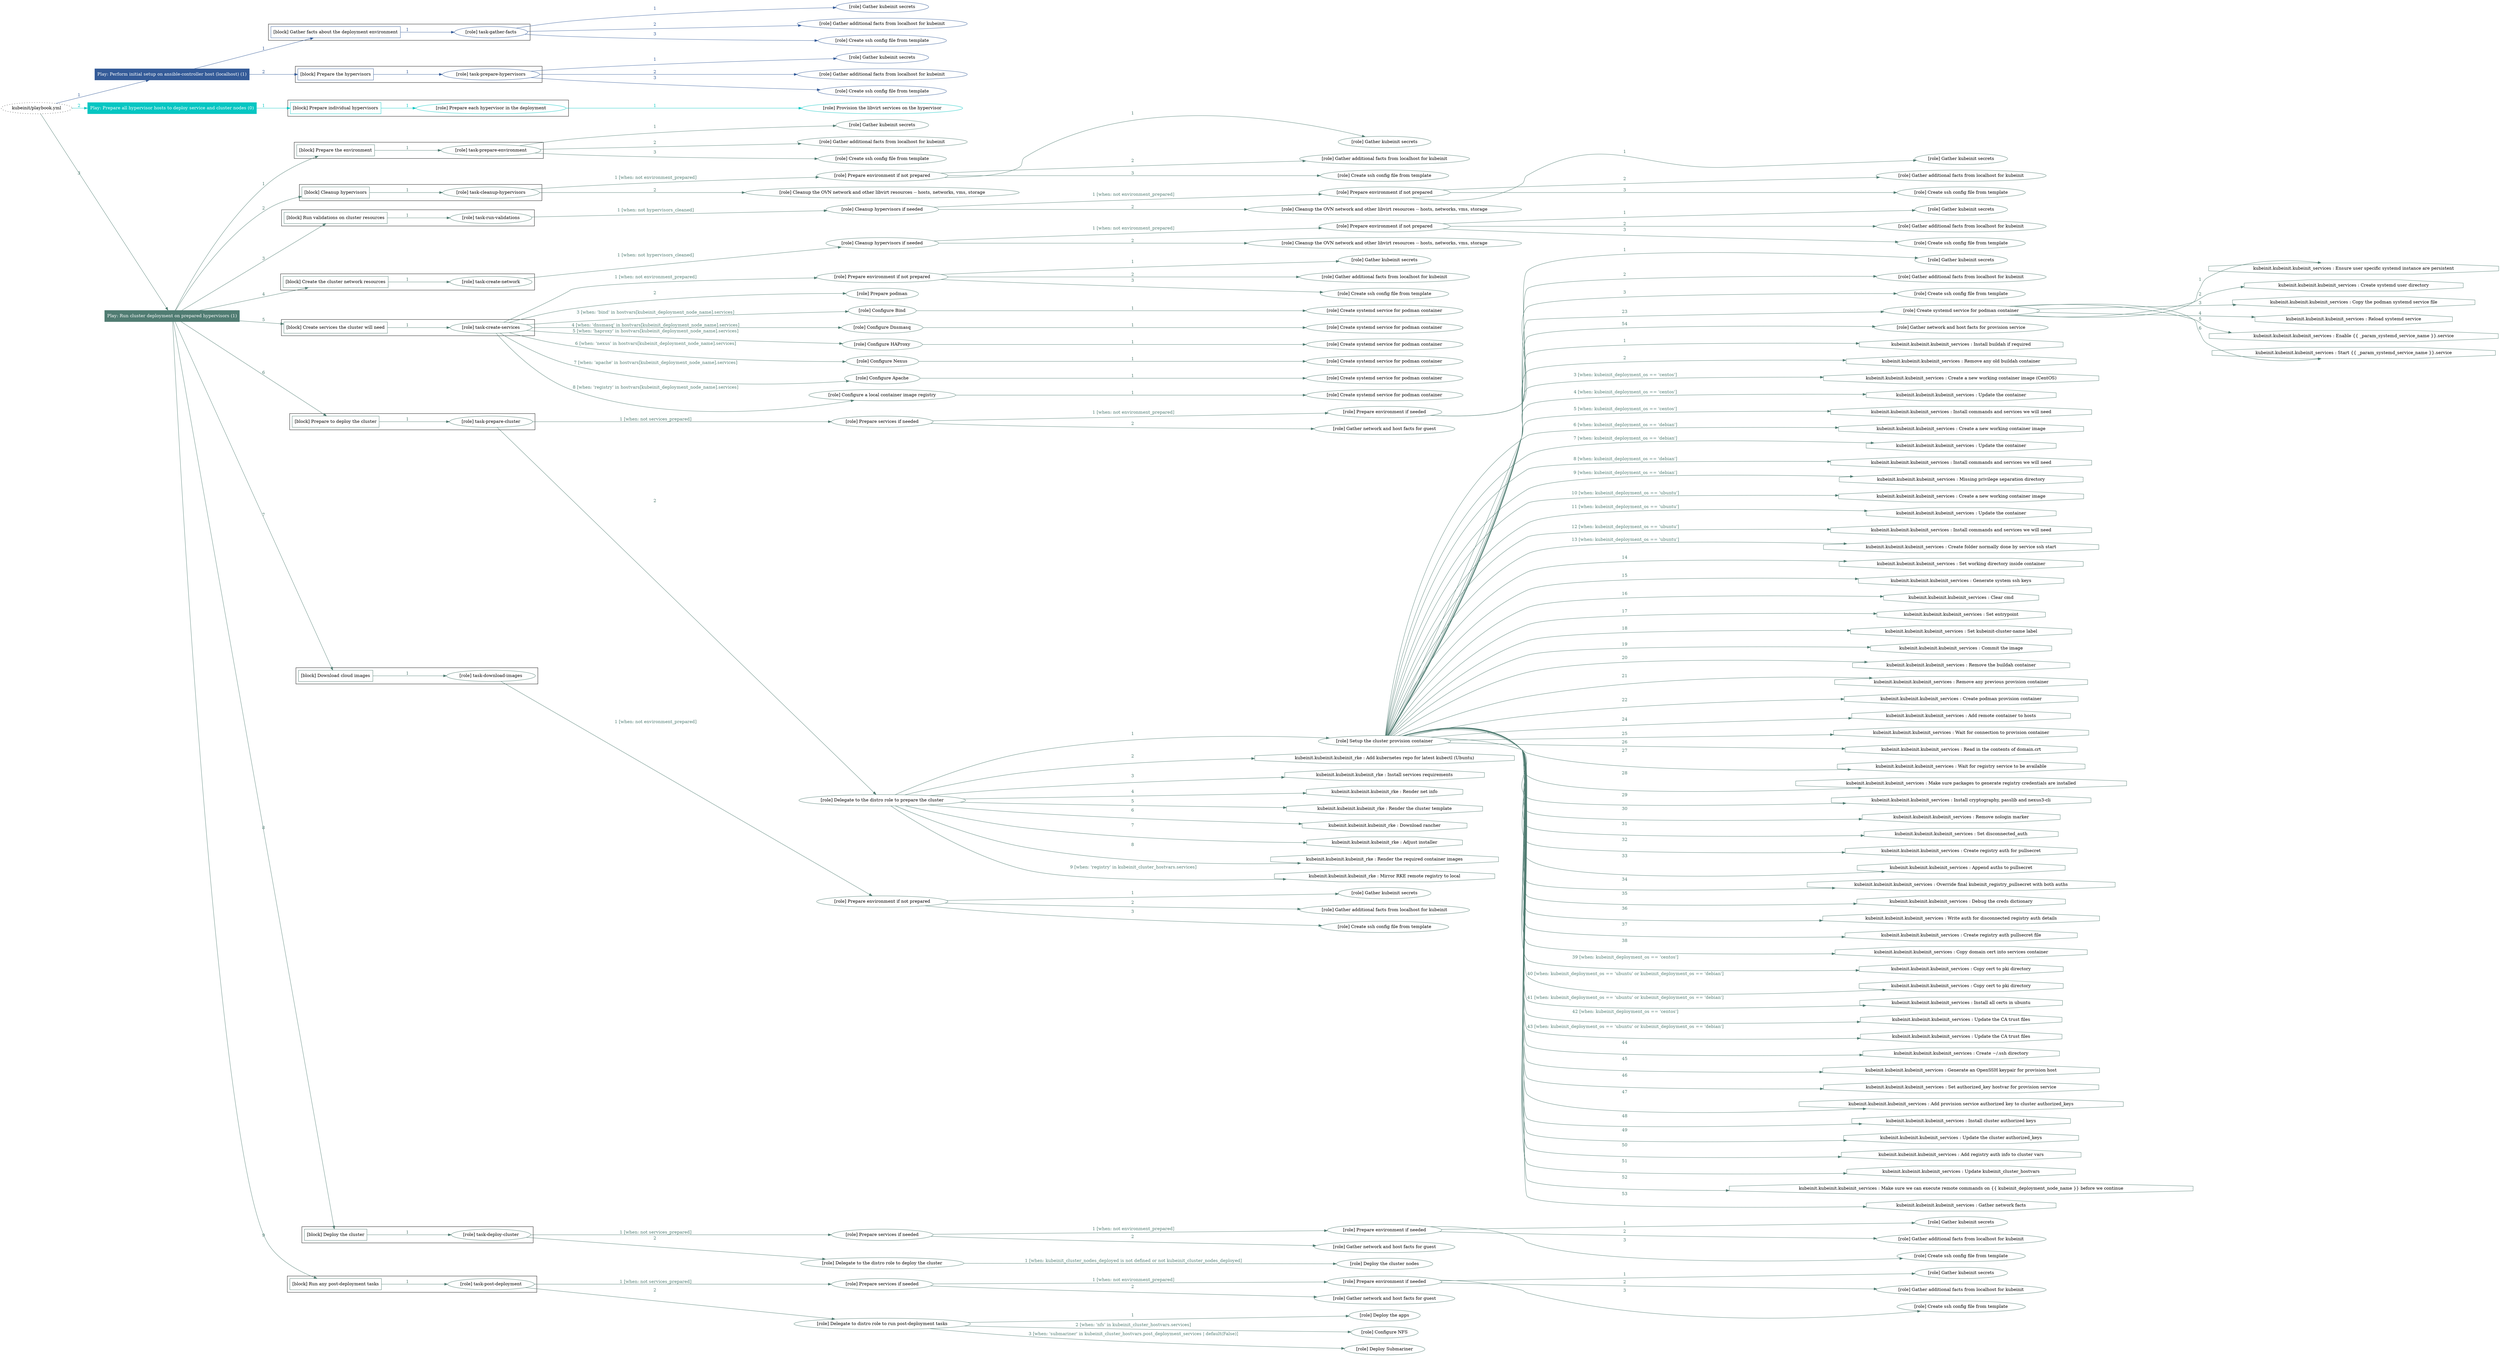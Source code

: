 digraph {
	graph [concentrate=true ordering=in rankdir=LR ratio=fill]
	edge [esep=5 sep=10]
	"kubeinit/playbook.yml" [URL="/home/runner/work/kubeinit/kubeinit/kubeinit/playbook.yml" id=playbook_e6366f47 style=dotted]
	play_a359688e [label="Play: Perform initial setup on ansible-controller host (localhost) (1)" URL="/home/runner/work/kubeinit/kubeinit/kubeinit/playbook.yml" color="#345b98" fontcolor="#ffffff" id=play_a359688e shape=box style=filled tooltip=localhost]
	"kubeinit/playbook.yml" -> play_a359688e [label="1 " color="#345b98" fontcolor="#345b98" id=edge_888bd717 labeltooltip="1 " tooltip="1 "]
	subgraph "Gather kubeinit secrets" {
		role_fd0aa746 [label="[role] Gather kubeinit secrets" URL="/home/runner/.ansible/collections/ansible_collections/kubeinit/kubeinit/roles/kubeinit_prepare/tasks/gather_kubeinit_facts.yml" color="#345b98" id=role_fd0aa746 tooltip="Gather kubeinit secrets"]
	}
	subgraph "Gather additional facts from localhost for kubeinit" {
		role_a0943ed1 [label="[role] Gather additional facts from localhost for kubeinit" URL="/home/runner/.ansible/collections/ansible_collections/kubeinit/kubeinit/roles/kubeinit_prepare/tasks/gather_kubeinit_facts.yml" color="#345b98" id=role_a0943ed1 tooltip="Gather additional facts from localhost for kubeinit"]
	}
	subgraph "Create ssh config file from template" {
		role_61346eaa [label="[role] Create ssh config file from template" URL="/home/runner/.ansible/collections/ansible_collections/kubeinit/kubeinit/roles/kubeinit_prepare/tasks/gather_kubeinit_facts.yml" color="#345b98" id=role_61346eaa tooltip="Create ssh config file from template"]
	}
	subgraph "task-gather-facts" {
		role_db41d642 [label="[role] task-gather-facts" URL="/home/runner/work/kubeinit/kubeinit/kubeinit/playbook.yml" color="#345b98" id=role_db41d642 tooltip="task-gather-facts"]
		role_db41d642 -> role_fd0aa746 [label="1 " color="#345b98" fontcolor="#345b98" id=edge_fc3300db labeltooltip="1 " tooltip="1 "]
		role_db41d642 -> role_a0943ed1 [label="2 " color="#345b98" fontcolor="#345b98" id=edge_61b512c9 labeltooltip="2 " tooltip="2 "]
		role_db41d642 -> role_61346eaa [label="3 " color="#345b98" fontcolor="#345b98" id=edge_a63d0744 labeltooltip="3 " tooltip="3 "]
	}
	subgraph "Gather kubeinit secrets" {
		role_b509e154 [label="[role] Gather kubeinit secrets" URL="/home/runner/.ansible/collections/ansible_collections/kubeinit/kubeinit/roles/kubeinit_prepare/tasks/gather_kubeinit_facts.yml" color="#345b98" id=role_b509e154 tooltip="Gather kubeinit secrets"]
	}
	subgraph "Gather additional facts from localhost for kubeinit" {
		role_3641e837 [label="[role] Gather additional facts from localhost for kubeinit" URL="/home/runner/.ansible/collections/ansible_collections/kubeinit/kubeinit/roles/kubeinit_prepare/tasks/gather_kubeinit_facts.yml" color="#345b98" id=role_3641e837 tooltip="Gather additional facts from localhost for kubeinit"]
	}
	subgraph "Create ssh config file from template" {
		role_23833ccd [label="[role] Create ssh config file from template" URL="/home/runner/.ansible/collections/ansible_collections/kubeinit/kubeinit/roles/kubeinit_prepare/tasks/gather_kubeinit_facts.yml" color="#345b98" id=role_23833ccd tooltip="Create ssh config file from template"]
	}
	subgraph "task-prepare-hypervisors" {
		role_e43569d3 [label="[role] task-prepare-hypervisors" URL="/home/runner/work/kubeinit/kubeinit/kubeinit/playbook.yml" color="#345b98" id=role_e43569d3 tooltip="task-prepare-hypervisors"]
		role_e43569d3 -> role_b509e154 [label="1 " color="#345b98" fontcolor="#345b98" id=edge_a72c414a labeltooltip="1 " tooltip="1 "]
		role_e43569d3 -> role_3641e837 [label="2 " color="#345b98" fontcolor="#345b98" id=edge_8c137a1f labeltooltip="2 " tooltip="2 "]
		role_e43569d3 -> role_23833ccd [label="3 " color="#345b98" fontcolor="#345b98" id=edge_b9553829 labeltooltip="3 " tooltip="3 "]
	}
	subgraph "Play: Perform initial setup on ansible-controller host (localhost) (1)" {
		play_a359688e -> block_8665fd84 [label=1 color="#345b98" fontcolor="#345b98" id=edge_8263a43c labeltooltip=1 tooltip=1]
		subgraph cluster_block_8665fd84 {
			block_8665fd84 [label="[block] Gather facts about the deployment environment" URL="/home/runner/work/kubeinit/kubeinit/kubeinit/playbook.yml" color="#345b98" id=block_8665fd84 labeltooltip="Gather facts about the deployment environment" shape=box tooltip="Gather facts about the deployment environment"]
			block_8665fd84 -> role_db41d642 [label="1 " color="#345b98" fontcolor="#345b98" id=edge_5aa1942d labeltooltip="1 " tooltip="1 "]
		}
		play_a359688e -> block_abbf3347 [label=2 color="#345b98" fontcolor="#345b98" id=edge_b4e76e75 labeltooltip=2 tooltip=2]
		subgraph cluster_block_abbf3347 {
			block_abbf3347 [label="[block] Prepare the hypervisors" URL="/home/runner/work/kubeinit/kubeinit/kubeinit/playbook.yml" color="#345b98" id=block_abbf3347 labeltooltip="Prepare the hypervisors" shape=box tooltip="Prepare the hypervisors"]
			block_abbf3347 -> role_e43569d3 [label="1 " color="#345b98" fontcolor="#345b98" id=edge_6db66d28 labeltooltip="1 " tooltip="1 "]
		}
	}
	play_6552c0fc [label="Play: Prepare all hypervisor hosts to deploy service and cluster nodes (0)" URL="/home/runner/work/kubeinit/kubeinit/kubeinit/playbook.yml" color="#06c6c2" fontcolor="#ffffff" id=play_6552c0fc shape=box style=filled tooltip="Play: Prepare all hypervisor hosts to deploy service and cluster nodes (0)"]
	"kubeinit/playbook.yml" -> play_6552c0fc [label="2 " color="#06c6c2" fontcolor="#06c6c2" id=edge_1152322d labeltooltip="2 " tooltip="2 "]
	subgraph "Provision the libvirt services on the hypervisor" {
		role_30e1aef4 [label="[role] Provision the libvirt services on the hypervisor" URL="/home/runner/.ansible/collections/ansible_collections/kubeinit/kubeinit/roles/kubeinit_prepare/tasks/prepare_hypervisor.yml" color="#06c6c2" id=role_30e1aef4 tooltip="Provision the libvirt services on the hypervisor"]
	}
	subgraph "Prepare each hypervisor in the deployment" {
		role_fef49daa [label="[role] Prepare each hypervisor in the deployment" URL="/home/runner/work/kubeinit/kubeinit/kubeinit/playbook.yml" color="#06c6c2" id=role_fef49daa tooltip="Prepare each hypervisor in the deployment"]
		role_fef49daa -> role_30e1aef4 [label="1 " color="#06c6c2" fontcolor="#06c6c2" id=edge_4f13d4c1 labeltooltip="1 " tooltip="1 "]
	}
	subgraph "Play: Prepare all hypervisor hosts to deploy service and cluster nodes (0)" {
		play_6552c0fc -> block_9111573e [label=1 color="#06c6c2" fontcolor="#06c6c2" id=edge_9f7c722a labeltooltip=1 tooltip=1]
		subgraph cluster_block_9111573e {
			block_9111573e [label="[block] Prepare individual hypervisors" URL="/home/runner/work/kubeinit/kubeinit/kubeinit/playbook.yml" color="#06c6c2" id=block_9111573e labeltooltip="Prepare individual hypervisors" shape=box tooltip="Prepare individual hypervisors"]
			block_9111573e -> role_fef49daa [label="1 " color="#06c6c2" fontcolor="#06c6c2" id=edge_f6284892 labeltooltip="1 " tooltip="1 "]
		}
	}
	play_e8fd877b [label="Play: Run cluster deployment on prepared hypervisors (1)" URL="/home/runner/work/kubeinit/kubeinit/kubeinit/playbook.yml" color="#507c72" fontcolor="#ffffff" id=play_e8fd877b shape=box style=filled tooltip=localhost]
	"kubeinit/playbook.yml" -> play_e8fd877b [label="3 " color="#507c72" fontcolor="#507c72" id=edge_8d5cd333 labeltooltip="3 " tooltip="3 "]
	subgraph "Gather kubeinit secrets" {
		role_4bb7f578 [label="[role] Gather kubeinit secrets" URL="/home/runner/.ansible/collections/ansible_collections/kubeinit/kubeinit/roles/kubeinit_prepare/tasks/gather_kubeinit_facts.yml" color="#507c72" id=role_4bb7f578 tooltip="Gather kubeinit secrets"]
	}
	subgraph "Gather additional facts from localhost for kubeinit" {
		role_1b77edc0 [label="[role] Gather additional facts from localhost for kubeinit" URL="/home/runner/.ansible/collections/ansible_collections/kubeinit/kubeinit/roles/kubeinit_prepare/tasks/gather_kubeinit_facts.yml" color="#507c72" id=role_1b77edc0 tooltip="Gather additional facts from localhost for kubeinit"]
	}
	subgraph "Create ssh config file from template" {
		role_401d3ead [label="[role] Create ssh config file from template" URL="/home/runner/.ansible/collections/ansible_collections/kubeinit/kubeinit/roles/kubeinit_prepare/tasks/gather_kubeinit_facts.yml" color="#507c72" id=role_401d3ead tooltip="Create ssh config file from template"]
	}
	subgraph "task-prepare-environment" {
		role_aab89a8f [label="[role] task-prepare-environment" URL="/home/runner/work/kubeinit/kubeinit/kubeinit/playbook.yml" color="#507c72" id=role_aab89a8f tooltip="task-prepare-environment"]
		role_aab89a8f -> role_4bb7f578 [label="1 " color="#507c72" fontcolor="#507c72" id=edge_6239e0ea labeltooltip="1 " tooltip="1 "]
		role_aab89a8f -> role_1b77edc0 [label="2 " color="#507c72" fontcolor="#507c72" id=edge_09aaa9cf labeltooltip="2 " tooltip="2 "]
		role_aab89a8f -> role_401d3ead [label="3 " color="#507c72" fontcolor="#507c72" id=edge_8cf369c6 labeltooltip="3 " tooltip="3 "]
	}
	subgraph "Gather kubeinit secrets" {
		role_e86aaf1a [label="[role] Gather kubeinit secrets" URL="/home/runner/.ansible/collections/ansible_collections/kubeinit/kubeinit/roles/kubeinit_prepare/tasks/gather_kubeinit_facts.yml" color="#507c72" id=role_e86aaf1a tooltip="Gather kubeinit secrets"]
	}
	subgraph "Gather additional facts from localhost for kubeinit" {
		role_c018faf4 [label="[role] Gather additional facts from localhost for kubeinit" URL="/home/runner/.ansible/collections/ansible_collections/kubeinit/kubeinit/roles/kubeinit_prepare/tasks/gather_kubeinit_facts.yml" color="#507c72" id=role_c018faf4 tooltip="Gather additional facts from localhost for kubeinit"]
	}
	subgraph "Create ssh config file from template" {
		role_93a7225a [label="[role] Create ssh config file from template" URL="/home/runner/.ansible/collections/ansible_collections/kubeinit/kubeinit/roles/kubeinit_prepare/tasks/gather_kubeinit_facts.yml" color="#507c72" id=role_93a7225a tooltip="Create ssh config file from template"]
	}
	subgraph "Prepare environment if not prepared" {
		role_78abc4b8 [label="[role] Prepare environment if not prepared" URL="/home/runner/.ansible/collections/ansible_collections/kubeinit/kubeinit/roles/kubeinit_prepare/tasks/cleanup_hypervisors.yml" color="#507c72" id=role_78abc4b8 tooltip="Prepare environment if not prepared"]
		role_78abc4b8 -> role_e86aaf1a [label="1 " color="#507c72" fontcolor="#507c72" id=edge_3a2c7318 labeltooltip="1 " tooltip="1 "]
		role_78abc4b8 -> role_c018faf4 [label="2 " color="#507c72" fontcolor="#507c72" id=edge_4a66e8e1 labeltooltip="2 " tooltip="2 "]
		role_78abc4b8 -> role_93a7225a [label="3 " color="#507c72" fontcolor="#507c72" id=edge_97ba1335 labeltooltip="3 " tooltip="3 "]
	}
	subgraph "Cleanup the OVN network and other libvirt resources -- hosts, networks, vms, storage" {
		role_ed894340 [label="[role] Cleanup the OVN network and other libvirt resources -- hosts, networks, vms, storage" URL="/home/runner/.ansible/collections/ansible_collections/kubeinit/kubeinit/roles/kubeinit_prepare/tasks/cleanup_hypervisors.yml" color="#507c72" id=role_ed894340 tooltip="Cleanup the OVN network and other libvirt resources -- hosts, networks, vms, storage"]
	}
	subgraph "task-cleanup-hypervisors" {
		role_dbb31626 [label="[role] task-cleanup-hypervisors" URL="/home/runner/work/kubeinit/kubeinit/kubeinit/playbook.yml" color="#507c72" id=role_dbb31626 tooltip="task-cleanup-hypervisors"]
		role_dbb31626 -> role_78abc4b8 [label="1 [when: not environment_prepared]" color="#507c72" fontcolor="#507c72" id=edge_d3786424 labeltooltip="1 [when: not environment_prepared]" tooltip="1 [when: not environment_prepared]"]
		role_dbb31626 -> role_ed894340 [label="2 " color="#507c72" fontcolor="#507c72" id=edge_6dc57af7 labeltooltip="2 " tooltip="2 "]
	}
	subgraph "Gather kubeinit secrets" {
		role_e461b4c0 [label="[role] Gather kubeinit secrets" URL="/home/runner/.ansible/collections/ansible_collections/kubeinit/kubeinit/roles/kubeinit_prepare/tasks/gather_kubeinit_facts.yml" color="#507c72" id=role_e461b4c0 tooltip="Gather kubeinit secrets"]
	}
	subgraph "Gather additional facts from localhost for kubeinit" {
		role_0f8388d9 [label="[role] Gather additional facts from localhost for kubeinit" URL="/home/runner/.ansible/collections/ansible_collections/kubeinit/kubeinit/roles/kubeinit_prepare/tasks/gather_kubeinit_facts.yml" color="#507c72" id=role_0f8388d9 tooltip="Gather additional facts from localhost for kubeinit"]
	}
	subgraph "Create ssh config file from template" {
		role_28b4cd62 [label="[role] Create ssh config file from template" URL="/home/runner/.ansible/collections/ansible_collections/kubeinit/kubeinit/roles/kubeinit_prepare/tasks/gather_kubeinit_facts.yml" color="#507c72" id=role_28b4cd62 tooltip="Create ssh config file from template"]
	}
	subgraph "Prepare environment if not prepared" {
		role_dc2713e5 [label="[role] Prepare environment if not prepared" URL="/home/runner/.ansible/collections/ansible_collections/kubeinit/kubeinit/roles/kubeinit_prepare/tasks/cleanup_hypervisors.yml" color="#507c72" id=role_dc2713e5 tooltip="Prepare environment if not prepared"]
		role_dc2713e5 -> role_e461b4c0 [label="1 " color="#507c72" fontcolor="#507c72" id=edge_73ea10d9 labeltooltip="1 " tooltip="1 "]
		role_dc2713e5 -> role_0f8388d9 [label="2 " color="#507c72" fontcolor="#507c72" id=edge_d7d73bed labeltooltip="2 " tooltip="2 "]
		role_dc2713e5 -> role_28b4cd62 [label="3 " color="#507c72" fontcolor="#507c72" id=edge_b5b8f423 labeltooltip="3 " tooltip="3 "]
	}
	subgraph "Cleanup the OVN network and other libvirt resources -- hosts, networks, vms, storage" {
		role_c54c6b7f [label="[role] Cleanup the OVN network and other libvirt resources -- hosts, networks, vms, storage" URL="/home/runner/.ansible/collections/ansible_collections/kubeinit/kubeinit/roles/kubeinit_prepare/tasks/cleanup_hypervisors.yml" color="#507c72" id=role_c54c6b7f tooltip="Cleanup the OVN network and other libvirt resources -- hosts, networks, vms, storage"]
	}
	subgraph "Cleanup hypervisors if needed" {
		role_d204c2e2 [label="[role] Cleanup hypervisors if needed" URL="/home/runner/.ansible/collections/ansible_collections/kubeinit/kubeinit/roles/kubeinit_validations/tasks/main.yml" color="#507c72" id=role_d204c2e2 tooltip="Cleanup hypervisors if needed"]
		role_d204c2e2 -> role_dc2713e5 [label="1 [when: not environment_prepared]" color="#507c72" fontcolor="#507c72" id=edge_68be07ab labeltooltip="1 [when: not environment_prepared]" tooltip="1 [when: not environment_prepared]"]
		role_d204c2e2 -> role_c54c6b7f [label="2 " color="#507c72" fontcolor="#507c72" id=edge_16eedf91 labeltooltip="2 " tooltip="2 "]
	}
	subgraph "task-run-validations" {
		role_8d75b5d3 [label="[role] task-run-validations" URL="/home/runner/work/kubeinit/kubeinit/kubeinit/playbook.yml" color="#507c72" id=role_8d75b5d3 tooltip="task-run-validations"]
		role_8d75b5d3 -> role_d204c2e2 [label="1 [when: not hypervisors_cleaned]" color="#507c72" fontcolor="#507c72" id=edge_2968bf91 labeltooltip="1 [when: not hypervisors_cleaned]" tooltip="1 [when: not hypervisors_cleaned]"]
	}
	subgraph "Gather kubeinit secrets" {
		role_9855716e [label="[role] Gather kubeinit secrets" URL="/home/runner/.ansible/collections/ansible_collections/kubeinit/kubeinit/roles/kubeinit_prepare/tasks/gather_kubeinit_facts.yml" color="#507c72" id=role_9855716e tooltip="Gather kubeinit secrets"]
	}
	subgraph "Gather additional facts from localhost for kubeinit" {
		role_35eb8aec [label="[role] Gather additional facts from localhost for kubeinit" URL="/home/runner/.ansible/collections/ansible_collections/kubeinit/kubeinit/roles/kubeinit_prepare/tasks/gather_kubeinit_facts.yml" color="#507c72" id=role_35eb8aec tooltip="Gather additional facts from localhost for kubeinit"]
	}
	subgraph "Create ssh config file from template" {
		role_45cdc8b6 [label="[role] Create ssh config file from template" URL="/home/runner/.ansible/collections/ansible_collections/kubeinit/kubeinit/roles/kubeinit_prepare/tasks/gather_kubeinit_facts.yml" color="#507c72" id=role_45cdc8b6 tooltip="Create ssh config file from template"]
	}
	subgraph "Prepare environment if not prepared" {
		role_640a65f2 [label="[role] Prepare environment if not prepared" URL="/home/runner/.ansible/collections/ansible_collections/kubeinit/kubeinit/roles/kubeinit_prepare/tasks/cleanup_hypervisors.yml" color="#507c72" id=role_640a65f2 tooltip="Prepare environment if not prepared"]
		role_640a65f2 -> role_9855716e [label="1 " color="#507c72" fontcolor="#507c72" id=edge_7958bef9 labeltooltip="1 " tooltip="1 "]
		role_640a65f2 -> role_35eb8aec [label="2 " color="#507c72" fontcolor="#507c72" id=edge_8759a1a5 labeltooltip="2 " tooltip="2 "]
		role_640a65f2 -> role_45cdc8b6 [label="3 " color="#507c72" fontcolor="#507c72" id=edge_96586022 labeltooltip="3 " tooltip="3 "]
	}
	subgraph "Cleanup the OVN network and other libvirt resources -- hosts, networks, vms, storage" {
		role_e21c6647 [label="[role] Cleanup the OVN network and other libvirt resources -- hosts, networks, vms, storage" URL="/home/runner/.ansible/collections/ansible_collections/kubeinit/kubeinit/roles/kubeinit_prepare/tasks/cleanup_hypervisors.yml" color="#507c72" id=role_e21c6647 tooltip="Cleanup the OVN network and other libvirt resources -- hosts, networks, vms, storage"]
	}
	subgraph "Cleanup hypervisors if needed" {
		role_e35b5fcc [label="[role] Cleanup hypervisors if needed" URL="/home/runner/.ansible/collections/ansible_collections/kubeinit/kubeinit/roles/kubeinit_libvirt/tasks/create_network.yml" color="#507c72" id=role_e35b5fcc tooltip="Cleanup hypervisors if needed"]
		role_e35b5fcc -> role_640a65f2 [label="1 [when: not environment_prepared]" color="#507c72" fontcolor="#507c72" id=edge_aac0692c labeltooltip="1 [when: not environment_prepared]" tooltip="1 [when: not environment_prepared]"]
		role_e35b5fcc -> role_e21c6647 [label="2 " color="#507c72" fontcolor="#507c72" id=edge_9bd01a97 labeltooltip="2 " tooltip="2 "]
	}
	subgraph "task-create-network" {
		role_2636c6cd [label="[role] task-create-network" URL="/home/runner/work/kubeinit/kubeinit/kubeinit/playbook.yml" color="#507c72" id=role_2636c6cd tooltip="task-create-network"]
		role_2636c6cd -> role_e35b5fcc [label="1 [when: not hypervisors_cleaned]" color="#507c72" fontcolor="#507c72" id=edge_24b4cff8 labeltooltip="1 [when: not hypervisors_cleaned]" tooltip="1 [when: not hypervisors_cleaned]"]
	}
	subgraph "Gather kubeinit secrets" {
		role_b2a08fcc [label="[role] Gather kubeinit secrets" URL="/home/runner/.ansible/collections/ansible_collections/kubeinit/kubeinit/roles/kubeinit_prepare/tasks/gather_kubeinit_facts.yml" color="#507c72" id=role_b2a08fcc tooltip="Gather kubeinit secrets"]
	}
	subgraph "Gather additional facts from localhost for kubeinit" {
		role_0c82a9eb [label="[role] Gather additional facts from localhost for kubeinit" URL="/home/runner/.ansible/collections/ansible_collections/kubeinit/kubeinit/roles/kubeinit_prepare/tasks/gather_kubeinit_facts.yml" color="#507c72" id=role_0c82a9eb tooltip="Gather additional facts from localhost for kubeinit"]
	}
	subgraph "Create ssh config file from template" {
		role_a1d41fe2 [label="[role] Create ssh config file from template" URL="/home/runner/.ansible/collections/ansible_collections/kubeinit/kubeinit/roles/kubeinit_prepare/tasks/gather_kubeinit_facts.yml" color="#507c72" id=role_a1d41fe2 tooltip="Create ssh config file from template"]
	}
	subgraph "Prepare environment if not prepared" {
		role_2b8c2b87 [label="[role] Prepare environment if not prepared" URL="/home/runner/.ansible/collections/ansible_collections/kubeinit/kubeinit/roles/kubeinit_services/tasks/main.yml" color="#507c72" id=role_2b8c2b87 tooltip="Prepare environment if not prepared"]
		role_2b8c2b87 -> role_b2a08fcc [label="1 " color="#507c72" fontcolor="#507c72" id=edge_18457053 labeltooltip="1 " tooltip="1 "]
		role_2b8c2b87 -> role_0c82a9eb [label="2 " color="#507c72" fontcolor="#507c72" id=edge_a33bf98f labeltooltip="2 " tooltip="2 "]
		role_2b8c2b87 -> role_a1d41fe2 [label="3 " color="#507c72" fontcolor="#507c72" id=edge_2c23a7c6 labeltooltip="3 " tooltip="3 "]
	}
	subgraph "Prepare podman" {
		role_4dc8c1ad [label="[role] Prepare podman" URL="/home/runner/.ansible/collections/ansible_collections/kubeinit/kubeinit/roles/kubeinit_services/tasks/00_create_service_pod.yml" color="#507c72" id=role_4dc8c1ad tooltip="Prepare podman"]
	}
	subgraph "Create systemd service for podman container" {
		role_bf248bef [label="[role] Create systemd service for podman container" URL="/home/runner/.ansible/collections/ansible_collections/kubeinit/kubeinit/roles/kubeinit_bind/tasks/main.yml" color="#507c72" id=role_bf248bef tooltip="Create systemd service for podman container"]
	}
	subgraph "Configure Bind" {
		role_22aa7c20 [label="[role] Configure Bind" URL="/home/runner/.ansible/collections/ansible_collections/kubeinit/kubeinit/roles/kubeinit_services/tasks/start_services_containers.yml" color="#507c72" id=role_22aa7c20 tooltip="Configure Bind"]
		role_22aa7c20 -> role_bf248bef [label="1 " color="#507c72" fontcolor="#507c72" id=edge_54e98cf1 labeltooltip="1 " tooltip="1 "]
	}
	subgraph "Create systemd service for podman container" {
		role_1fe0a569 [label="[role] Create systemd service for podman container" URL="/home/runner/.ansible/collections/ansible_collections/kubeinit/kubeinit/roles/kubeinit_dnsmasq/tasks/main.yml" color="#507c72" id=role_1fe0a569 tooltip="Create systemd service for podman container"]
	}
	subgraph "Configure Dnsmasq" {
		role_f2ecf591 [label="[role] Configure Dnsmasq" URL="/home/runner/.ansible/collections/ansible_collections/kubeinit/kubeinit/roles/kubeinit_services/tasks/start_services_containers.yml" color="#507c72" id=role_f2ecf591 tooltip="Configure Dnsmasq"]
		role_f2ecf591 -> role_1fe0a569 [label="1 " color="#507c72" fontcolor="#507c72" id=edge_52308270 labeltooltip="1 " tooltip="1 "]
	}
	subgraph "Create systemd service for podman container" {
		role_b1155195 [label="[role] Create systemd service for podman container" URL="/home/runner/.ansible/collections/ansible_collections/kubeinit/kubeinit/roles/kubeinit_haproxy/tasks/main.yml" color="#507c72" id=role_b1155195 tooltip="Create systemd service for podman container"]
	}
	subgraph "Configure HAProxy" {
		role_1f928749 [label="[role] Configure HAProxy" URL="/home/runner/.ansible/collections/ansible_collections/kubeinit/kubeinit/roles/kubeinit_services/tasks/start_services_containers.yml" color="#507c72" id=role_1f928749 tooltip="Configure HAProxy"]
		role_1f928749 -> role_b1155195 [label="1 " color="#507c72" fontcolor="#507c72" id=edge_befe8150 labeltooltip="1 " tooltip="1 "]
	}
	subgraph "Create systemd service for podman container" {
		role_01da7337 [label="[role] Create systemd service for podman container" URL="/home/runner/.ansible/collections/ansible_collections/kubeinit/kubeinit/roles/kubeinit_nexus/tasks/main.yml" color="#507c72" id=role_01da7337 tooltip="Create systemd service for podman container"]
	}
	subgraph "Configure Nexus" {
		role_767fd7a5 [label="[role] Configure Nexus" URL="/home/runner/.ansible/collections/ansible_collections/kubeinit/kubeinit/roles/kubeinit_services/tasks/start_services_containers.yml" color="#507c72" id=role_767fd7a5 tooltip="Configure Nexus"]
		role_767fd7a5 -> role_01da7337 [label="1 " color="#507c72" fontcolor="#507c72" id=edge_26bf68be labeltooltip="1 " tooltip="1 "]
	}
	subgraph "Create systemd service for podman container" {
		role_4512855c [label="[role] Create systemd service for podman container" URL="/home/runner/.ansible/collections/ansible_collections/kubeinit/kubeinit/roles/kubeinit_apache/tasks/main.yml" color="#507c72" id=role_4512855c tooltip="Create systemd service for podman container"]
	}
	subgraph "Configure Apache" {
		role_e21b2023 [label="[role] Configure Apache" URL="/home/runner/.ansible/collections/ansible_collections/kubeinit/kubeinit/roles/kubeinit_services/tasks/start_services_containers.yml" color="#507c72" id=role_e21b2023 tooltip="Configure Apache"]
		role_e21b2023 -> role_4512855c [label="1 " color="#507c72" fontcolor="#507c72" id=edge_ba46299c labeltooltip="1 " tooltip="1 "]
	}
	subgraph "Create systemd service for podman container" {
		role_91cc9bf2 [label="[role] Create systemd service for podman container" URL="/home/runner/.ansible/collections/ansible_collections/kubeinit/kubeinit/roles/kubeinit_registry/tasks/main.yml" color="#507c72" id=role_91cc9bf2 tooltip="Create systemd service for podman container"]
	}
	subgraph "Configure a local container image registry" {
		role_7c2e36ee [label="[role] Configure a local container image registry" URL="/home/runner/.ansible/collections/ansible_collections/kubeinit/kubeinit/roles/kubeinit_services/tasks/start_services_containers.yml" color="#507c72" id=role_7c2e36ee tooltip="Configure a local container image registry"]
		role_7c2e36ee -> role_91cc9bf2 [label="1 " color="#507c72" fontcolor="#507c72" id=edge_d1013a44 labeltooltip="1 " tooltip="1 "]
	}
	subgraph "task-create-services" {
		role_f217a252 [label="[role] task-create-services" URL="/home/runner/work/kubeinit/kubeinit/kubeinit/playbook.yml" color="#507c72" id=role_f217a252 tooltip="task-create-services"]
		role_f217a252 -> role_2b8c2b87 [label="1 [when: not environment_prepared]" color="#507c72" fontcolor="#507c72" id=edge_4362a8ff labeltooltip="1 [when: not environment_prepared]" tooltip="1 [when: not environment_prepared]"]
		role_f217a252 -> role_4dc8c1ad [label="2 " color="#507c72" fontcolor="#507c72" id=edge_3914d017 labeltooltip="2 " tooltip="2 "]
		role_f217a252 -> role_22aa7c20 [label="3 [when: 'bind' in hostvars[kubeinit_deployment_node_name].services]" color="#507c72" fontcolor="#507c72" id=edge_068c0e81 labeltooltip="3 [when: 'bind' in hostvars[kubeinit_deployment_node_name].services]" tooltip="3 [when: 'bind' in hostvars[kubeinit_deployment_node_name].services]"]
		role_f217a252 -> role_f2ecf591 [label="4 [when: 'dnsmasq' in hostvars[kubeinit_deployment_node_name].services]" color="#507c72" fontcolor="#507c72" id=edge_eef30439 labeltooltip="4 [when: 'dnsmasq' in hostvars[kubeinit_deployment_node_name].services]" tooltip="4 [when: 'dnsmasq' in hostvars[kubeinit_deployment_node_name].services]"]
		role_f217a252 -> role_1f928749 [label="5 [when: 'haproxy' in hostvars[kubeinit_deployment_node_name].services]" color="#507c72" fontcolor="#507c72" id=edge_439ce11b labeltooltip="5 [when: 'haproxy' in hostvars[kubeinit_deployment_node_name].services]" tooltip="5 [when: 'haproxy' in hostvars[kubeinit_deployment_node_name].services]"]
		role_f217a252 -> role_767fd7a5 [label="6 [when: 'nexus' in hostvars[kubeinit_deployment_node_name].services]" color="#507c72" fontcolor="#507c72" id=edge_000276f9 labeltooltip="6 [when: 'nexus' in hostvars[kubeinit_deployment_node_name].services]" tooltip="6 [when: 'nexus' in hostvars[kubeinit_deployment_node_name].services]"]
		role_f217a252 -> role_e21b2023 [label="7 [when: 'apache' in hostvars[kubeinit_deployment_node_name].services]" color="#507c72" fontcolor="#507c72" id=edge_fd15eecf labeltooltip="7 [when: 'apache' in hostvars[kubeinit_deployment_node_name].services]" tooltip="7 [when: 'apache' in hostvars[kubeinit_deployment_node_name].services]"]
		role_f217a252 -> role_7c2e36ee [label="8 [when: 'registry' in hostvars[kubeinit_deployment_node_name].services]" color="#507c72" fontcolor="#507c72" id=edge_0f819e33 labeltooltip="8 [when: 'registry' in hostvars[kubeinit_deployment_node_name].services]" tooltip="8 [when: 'registry' in hostvars[kubeinit_deployment_node_name].services]"]
	}
	subgraph "Gather kubeinit secrets" {
		role_1302f29c [label="[role] Gather kubeinit secrets" URL="/home/runner/.ansible/collections/ansible_collections/kubeinit/kubeinit/roles/kubeinit_prepare/tasks/gather_kubeinit_facts.yml" color="#507c72" id=role_1302f29c tooltip="Gather kubeinit secrets"]
	}
	subgraph "Gather additional facts from localhost for kubeinit" {
		role_147ca5cb [label="[role] Gather additional facts from localhost for kubeinit" URL="/home/runner/.ansible/collections/ansible_collections/kubeinit/kubeinit/roles/kubeinit_prepare/tasks/gather_kubeinit_facts.yml" color="#507c72" id=role_147ca5cb tooltip="Gather additional facts from localhost for kubeinit"]
	}
	subgraph "Create ssh config file from template" {
		role_2704a5cb [label="[role] Create ssh config file from template" URL="/home/runner/.ansible/collections/ansible_collections/kubeinit/kubeinit/roles/kubeinit_prepare/tasks/gather_kubeinit_facts.yml" color="#507c72" id=role_2704a5cb tooltip="Create ssh config file from template"]
	}
	subgraph "Prepare environment if needed" {
		role_b2918e15 [label="[role] Prepare environment if needed" URL="/home/runner/.ansible/collections/ansible_collections/kubeinit/kubeinit/roles/kubeinit_services/tasks/prepare_services.yml" color="#507c72" id=role_b2918e15 tooltip="Prepare environment if needed"]
		role_b2918e15 -> role_1302f29c [label="1 " color="#507c72" fontcolor="#507c72" id=edge_b74523fb labeltooltip="1 " tooltip="1 "]
		role_b2918e15 -> role_147ca5cb [label="2 " color="#507c72" fontcolor="#507c72" id=edge_e6683d5c labeltooltip="2 " tooltip="2 "]
		role_b2918e15 -> role_2704a5cb [label="3 " color="#507c72" fontcolor="#507c72" id=edge_c08c0459 labeltooltip="3 " tooltip="3 "]
	}
	subgraph "Gather network and host facts for guest" {
		role_c8d8cc3f [label="[role] Gather network and host facts for guest" URL="/home/runner/.ansible/collections/ansible_collections/kubeinit/kubeinit/roles/kubeinit_services/tasks/prepare_services.yml" color="#507c72" id=role_c8d8cc3f tooltip="Gather network and host facts for guest"]
	}
	subgraph "Prepare services if needed" {
		role_8fa259c5 [label="[role] Prepare services if needed" URL="/home/runner/.ansible/collections/ansible_collections/kubeinit/kubeinit/roles/kubeinit_prepare/tasks/prepare_cluster.yml" color="#507c72" id=role_8fa259c5 tooltip="Prepare services if needed"]
		role_8fa259c5 -> role_b2918e15 [label="1 [when: not environment_prepared]" color="#507c72" fontcolor="#507c72" id=edge_e478ca97 labeltooltip="1 [when: not environment_prepared]" tooltip="1 [when: not environment_prepared]"]
		role_8fa259c5 -> role_c8d8cc3f [label="2 " color="#507c72" fontcolor="#507c72" id=edge_d581b562 labeltooltip="2 " tooltip="2 "]
	}
	subgraph "Create systemd service for podman container" {
		role_f7ee05e2 [label="[role] Create systemd service for podman container" URL="/home/runner/.ansible/collections/ansible_collections/kubeinit/kubeinit/roles/kubeinit_services/tasks/create_provision_container.yml" color="#507c72" id=role_f7ee05e2 tooltip="Create systemd service for podman container"]
		task_76792a16 [label="kubeinit.kubeinit.kubeinit_services : Ensure user specific systemd instance are persistent" URL="/home/runner/.ansible/collections/ansible_collections/kubeinit/kubeinit/roles/kubeinit_services/tasks/create_managed_service.yml" color="#507c72" id=task_76792a16 shape=octagon tooltip="kubeinit.kubeinit.kubeinit_services : Ensure user specific systemd instance are persistent"]
		role_f7ee05e2 -> task_76792a16 [label="1 " color="#507c72" fontcolor="#507c72" id=edge_fa56361c labeltooltip="1 " tooltip="1 "]
		task_727b84a2 [label="kubeinit.kubeinit.kubeinit_services : Create systemd user directory" URL="/home/runner/.ansible/collections/ansible_collections/kubeinit/kubeinit/roles/kubeinit_services/tasks/create_managed_service.yml" color="#507c72" id=task_727b84a2 shape=octagon tooltip="kubeinit.kubeinit.kubeinit_services : Create systemd user directory"]
		role_f7ee05e2 -> task_727b84a2 [label="2 " color="#507c72" fontcolor="#507c72" id=edge_0abe8340 labeltooltip="2 " tooltip="2 "]
		task_5342354f [label="kubeinit.kubeinit.kubeinit_services : Copy the podman systemd service file" URL="/home/runner/.ansible/collections/ansible_collections/kubeinit/kubeinit/roles/kubeinit_services/tasks/create_managed_service.yml" color="#507c72" id=task_5342354f shape=octagon tooltip="kubeinit.kubeinit.kubeinit_services : Copy the podman systemd service file"]
		role_f7ee05e2 -> task_5342354f [label="3 " color="#507c72" fontcolor="#507c72" id=edge_41984b28 labeltooltip="3 " tooltip="3 "]
		task_d61c53e3 [label="kubeinit.kubeinit.kubeinit_services : Reload systemd service" URL="/home/runner/.ansible/collections/ansible_collections/kubeinit/kubeinit/roles/kubeinit_services/tasks/create_managed_service.yml" color="#507c72" id=task_d61c53e3 shape=octagon tooltip="kubeinit.kubeinit.kubeinit_services : Reload systemd service"]
		role_f7ee05e2 -> task_d61c53e3 [label="4 " color="#507c72" fontcolor="#507c72" id=edge_b2b51085 labeltooltip="4 " tooltip="4 "]
		task_c85a7fe4 [label="kubeinit.kubeinit.kubeinit_services : Enable {{ _param_systemd_service_name }}.service" URL="/home/runner/.ansible/collections/ansible_collections/kubeinit/kubeinit/roles/kubeinit_services/tasks/create_managed_service.yml" color="#507c72" id=task_c85a7fe4 shape=octagon tooltip="kubeinit.kubeinit.kubeinit_services : Enable {{ _param_systemd_service_name }}.service"]
		role_f7ee05e2 -> task_c85a7fe4 [label="5 " color="#507c72" fontcolor="#507c72" id=edge_8b5e71d6 labeltooltip="5 " tooltip="5 "]
		task_cd12bf63 [label="kubeinit.kubeinit.kubeinit_services : Start {{ _param_systemd_service_name }}.service" URL="/home/runner/.ansible/collections/ansible_collections/kubeinit/kubeinit/roles/kubeinit_services/tasks/create_managed_service.yml" color="#507c72" id=task_cd12bf63 shape=octagon tooltip="kubeinit.kubeinit.kubeinit_services : Start {{ _param_systemd_service_name }}.service"]
		role_f7ee05e2 -> task_cd12bf63 [label="6 " color="#507c72" fontcolor="#507c72" id=edge_5426c385 labeltooltip="6 " tooltip="6 "]
	}
	subgraph "Gather network and host facts for provision service" {
		role_6c792c57 [label="[role] Gather network and host facts for provision service" URL="/home/runner/.ansible/collections/ansible_collections/kubeinit/kubeinit/roles/kubeinit_services/tasks/create_provision_container.yml" color="#507c72" id=role_6c792c57 tooltip="Gather network and host facts for provision service"]
	}
	subgraph "Setup the cluster provision container" {
		role_15e1bc81 [label="[role] Setup the cluster provision container" URL="/home/runner/.ansible/collections/ansible_collections/kubeinit/kubeinit/roles/kubeinit_rke/tasks/prepare_cluster.yml" color="#507c72" id=role_15e1bc81 tooltip="Setup the cluster provision container"]
		task_d263be40 [label="kubeinit.kubeinit.kubeinit_services : Install buildah if required" URL="/home/runner/.ansible/collections/ansible_collections/kubeinit/kubeinit/roles/kubeinit_services/tasks/create_provision_container.yml" color="#507c72" id=task_d263be40 shape=octagon tooltip="kubeinit.kubeinit.kubeinit_services : Install buildah if required"]
		role_15e1bc81 -> task_d263be40 [label="1 " color="#507c72" fontcolor="#507c72" id=edge_b38bf271 labeltooltip="1 " tooltip="1 "]
		task_f246a03c [label="kubeinit.kubeinit.kubeinit_services : Remove any old buildah container" URL="/home/runner/.ansible/collections/ansible_collections/kubeinit/kubeinit/roles/kubeinit_services/tasks/create_provision_container.yml" color="#507c72" id=task_f246a03c shape=octagon tooltip="kubeinit.kubeinit.kubeinit_services : Remove any old buildah container"]
		role_15e1bc81 -> task_f246a03c [label="2 " color="#507c72" fontcolor="#507c72" id=edge_b5007650 labeltooltip="2 " tooltip="2 "]
		task_22024049 [label="kubeinit.kubeinit.kubeinit_services : Create a new working container image (CentOS)" URL="/home/runner/.ansible/collections/ansible_collections/kubeinit/kubeinit/roles/kubeinit_services/tasks/create_provision_container.yml" color="#507c72" id=task_22024049 shape=octagon tooltip="kubeinit.kubeinit.kubeinit_services : Create a new working container image (CentOS)"]
		role_15e1bc81 -> task_22024049 [label="3 [when: kubeinit_deployment_os == 'centos']" color="#507c72" fontcolor="#507c72" id=edge_dd1d6567 labeltooltip="3 [when: kubeinit_deployment_os == 'centos']" tooltip="3 [when: kubeinit_deployment_os == 'centos']"]
		task_9038d6e3 [label="kubeinit.kubeinit.kubeinit_services : Update the container" URL="/home/runner/.ansible/collections/ansible_collections/kubeinit/kubeinit/roles/kubeinit_services/tasks/create_provision_container.yml" color="#507c72" id=task_9038d6e3 shape=octagon tooltip="kubeinit.kubeinit.kubeinit_services : Update the container"]
		role_15e1bc81 -> task_9038d6e3 [label="4 [when: kubeinit_deployment_os == 'centos']" color="#507c72" fontcolor="#507c72" id=edge_47eb468a labeltooltip="4 [when: kubeinit_deployment_os == 'centos']" tooltip="4 [when: kubeinit_deployment_os == 'centos']"]
		task_ae6cc32c [label="kubeinit.kubeinit.kubeinit_services : Install commands and services we will need" URL="/home/runner/.ansible/collections/ansible_collections/kubeinit/kubeinit/roles/kubeinit_services/tasks/create_provision_container.yml" color="#507c72" id=task_ae6cc32c shape=octagon tooltip="kubeinit.kubeinit.kubeinit_services : Install commands and services we will need"]
		role_15e1bc81 -> task_ae6cc32c [label="5 [when: kubeinit_deployment_os == 'centos']" color="#507c72" fontcolor="#507c72" id=edge_bf751d60 labeltooltip="5 [when: kubeinit_deployment_os == 'centos']" tooltip="5 [when: kubeinit_deployment_os == 'centos']"]
		task_3080b7bc [label="kubeinit.kubeinit.kubeinit_services : Create a new working container image" URL="/home/runner/.ansible/collections/ansible_collections/kubeinit/kubeinit/roles/kubeinit_services/tasks/create_provision_container.yml" color="#507c72" id=task_3080b7bc shape=octagon tooltip="kubeinit.kubeinit.kubeinit_services : Create a new working container image"]
		role_15e1bc81 -> task_3080b7bc [label="6 [when: kubeinit_deployment_os == 'debian']" color="#507c72" fontcolor="#507c72" id=edge_cc3b5247 labeltooltip="6 [when: kubeinit_deployment_os == 'debian']" tooltip="6 [when: kubeinit_deployment_os == 'debian']"]
		task_74963123 [label="kubeinit.kubeinit.kubeinit_services : Update the container" URL="/home/runner/.ansible/collections/ansible_collections/kubeinit/kubeinit/roles/kubeinit_services/tasks/create_provision_container.yml" color="#507c72" id=task_74963123 shape=octagon tooltip="kubeinit.kubeinit.kubeinit_services : Update the container"]
		role_15e1bc81 -> task_74963123 [label="7 [when: kubeinit_deployment_os == 'debian']" color="#507c72" fontcolor="#507c72" id=edge_b3fb2f4f labeltooltip="7 [when: kubeinit_deployment_os == 'debian']" tooltip="7 [when: kubeinit_deployment_os == 'debian']"]
		task_f88cccf7 [label="kubeinit.kubeinit.kubeinit_services : Install commands and services we will need" URL="/home/runner/.ansible/collections/ansible_collections/kubeinit/kubeinit/roles/kubeinit_services/tasks/create_provision_container.yml" color="#507c72" id=task_f88cccf7 shape=octagon tooltip="kubeinit.kubeinit.kubeinit_services : Install commands and services we will need"]
		role_15e1bc81 -> task_f88cccf7 [label="8 [when: kubeinit_deployment_os == 'debian']" color="#507c72" fontcolor="#507c72" id=edge_00dd5889 labeltooltip="8 [when: kubeinit_deployment_os == 'debian']" tooltip="8 [when: kubeinit_deployment_os == 'debian']"]
		task_34989522 [label="kubeinit.kubeinit.kubeinit_services : Missing privilege separation directory" URL="/home/runner/.ansible/collections/ansible_collections/kubeinit/kubeinit/roles/kubeinit_services/tasks/create_provision_container.yml" color="#507c72" id=task_34989522 shape=octagon tooltip="kubeinit.kubeinit.kubeinit_services : Missing privilege separation directory"]
		role_15e1bc81 -> task_34989522 [label="9 [when: kubeinit_deployment_os == 'debian']" color="#507c72" fontcolor="#507c72" id=edge_ebf28a44 labeltooltip="9 [when: kubeinit_deployment_os == 'debian']" tooltip="9 [when: kubeinit_deployment_os == 'debian']"]
		task_0ab86d82 [label="kubeinit.kubeinit.kubeinit_services : Create a new working container image" URL="/home/runner/.ansible/collections/ansible_collections/kubeinit/kubeinit/roles/kubeinit_services/tasks/create_provision_container.yml" color="#507c72" id=task_0ab86d82 shape=octagon tooltip="kubeinit.kubeinit.kubeinit_services : Create a new working container image"]
		role_15e1bc81 -> task_0ab86d82 [label="10 [when: kubeinit_deployment_os == 'ubuntu']" color="#507c72" fontcolor="#507c72" id=edge_30f7f3b0 labeltooltip="10 [when: kubeinit_deployment_os == 'ubuntu']" tooltip="10 [when: kubeinit_deployment_os == 'ubuntu']"]
		task_a7065715 [label="kubeinit.kubeinit.kubeinit_services : Update the container" URL="/home/runner/.ansible/collections/ansible_collections/kubeinit/kubeinit/roles/kubeinit_services/tasks/create_provision_container.yml" color="#507c72" id=task_a7065715 shape=octagon tooltip="kubeinit.kubeinit.kubeinit_services : Update the container"]
		role_15e1bc81 -> task_a7065715 [label="11 [when: kubeinit_deployment_os == 'ubuntu']" color="#507c72" fontcolor="#507c72" id=edge_b6422217 labeltooltip="11 [when: kubeinit_deployment_os == 'ubuntu']" tooltip="11 [when: kubeinit_deployment_os == 'ubuntu']"]
		task_7830b0e1 [label="kubeinit.kubeinit.kubeinit_services : Install commands and services we will need" URL="/home/runner/.ansible/collections/ansible_collections/kubeinit/kubeinit/roles/kubeinit_services/tasks/create_provision_container.yml" color="#507c72" id=task_7830b0e1 shape=octagon tooltip="kubeinit.kubeinit.kubeinit_services : Install commands and services we will need"]
		role_15e1bc81 -> task_7830b0e1 [label="12 [when: kubeinit_deployment_os == 'ubuntu']" color="#507c72" fontcolor="#507c72" id=edge_b7f87d4f labeltooltip="12 [when: kubeinit_deployment_os == 'ubuntu']" tooltip="12 [when: kubeinit_deployment_os == 'ubuntu']"]
		task_3c681f09 [label="kubeinit.kubeinit.kubeinit_services : Create folder normally done by service ssh start" URL="/home/runner/.ansible/collections/ansible_collections/kubeinit/kubeinit/roles/kubeinit_services/tasks/create_provision_container.yml" color="#507c72" id=task_3c681f09 shape=octagon tooltip="kubeinit.kubeinit.kubeinit_services : Create folder normally done by service ssh start"]
		role_15e1bc81 -> task_3c681f09 [label="13 [when: kubeinit_deployment_os == 'ubuntu']" color="#507c72" fontcolor="#507c72" id=edge_24f6f84b labeltooltip="13 [when: kubeinit_deployment_os == 'ubuntu']" tooltip="13 [when: kubeinit_deployment_os == 'ubuntu']"]
		task_5d0637ca [label="kubeinit.kubeinit.kubeinit_services : Set working directory inside container" URL="/home/runner/.ansible/collections/ansible_collections/kubeinit/kubeinit/roles/kubeinit_services/tasks/create_provision_container.yml" color="#507c72" id=task_5d0637ca shape=octagon tooltip="kubeinit.kubeinit.kubeinit_services : Set working directory inside container"]
		role_15e1bc81 -> task_5d0637ca [label="14 " color="#507c72" fontcolor="#507c72" id=edge_3d493f71 labeltooltip="14 " tooltip="14 "]
		task_c9c1f596 [label="kubeinit.kubeinit.kubeinit_services : Generate system ssh keys" URL="/home/runner/.ansible/collections/ansible_collections/kubeinit/kubeinit/roles/kubeinit_services/tasks/create_provision_container.yml" color="#507c72" id=task_c9c1f596 shape=octagon tooltip="kubeinit.kubeinit.kubeinit_services : Generate system ssh keys"]
		role_15e1bc81 -> task_c9c1f596 [label="15 " color="#507c72" fontcolor="#507c72" id=edge_781426e5 labeltooltip="15 " tooltip="15 "]
		task_ec75e772 [label="kubeinit.kubeinit.kubeinit_services : Clear cmd" URL="/home/runner/.ansible/collections/ansible_collections/kubeinit/kubeinit/roles/kubeinit_services/tasks/create_provision_container.yml" color="#507c72" id=task_ec75e772 shape=octagon tooltip="kubeinit.kubeinit.kubeinit_services : Clear cmd"]
		role_15e1bc81 -> task_ec75e772 [label="16 " color="#507c72" fontcolor="#507c72" id=edge_b5dc73b6 labeltooltip="16 " tooltip="16 "]
		task_870aacc6 [label="kubeinit.kubeinit.kubeinit_services : Set entrypoint" URL="/home/runner/.ansible/collections/ansible_collections/kubeinit/kubeinit/roles/kubeinit_services/tasks/create_provision_container.yml" color="#507c72" id=task_870aacc6 shape=octagon tooltip="kubeinit.kubeinit.kubeinit_services : Set entrypoint"]
		role_15e1bc81 -> task_870aacc6 [label="17 " color="#507c72" fontcolor="#507c72" id=edge_314bd97e labeltooltip="17 " tooltip="17 "]
		task_d86dcc01 [label="kubeinit.kubeinit.kubeinit_services : Set kubeinit-cluster-name label" URL="/home/runner/.ansible/collections/ansible_collections/kubeinit/kubeinit/roles/kubeinit_services/tasks/create_provision_container.yml" color="#507c72" id=task_d86dcc01 shape=octagon tooltip="kubeinit.kubeinit.kubeinit_services : Set kubeinit-cluster-name label"]
		role_15e1bc81 -> task_d86dcc01 [label="18 " color="#507c72" fontcolor="#507c72" id=edge_0bfc03c0 labeltooltip="18 " tooltip="18 "]
		task_9d89f9ac [label="kubeinit.kubeinit.kubeinit_services : Commit the image" URL="/home/runner/.ansible/collections/ansible_collections/kubeinit/kubeinit/roles/kubeinit_services/tasks/create_provision_container.yml" color="#507c72" id=task_9d89f9ac shape=octagon tooltip="kubeinit.kubeinit.kubeinit_services : Commit the image"]
		role_15e1bc81 -> task_9d89f9ac [label="19 " color="#507c72" fontcolor="#507c72" id=edge_708d1155 labeltooltip="19 " tooltip="19 "]
		task_8e75723e [label="kubeinit.kubeinit.kubeinit_services : Remove the buildah container" URL="/home/runner/.ansible/collections/ansible_collections/kubeinit/kubeinit/roles/kubeinit_services/tasks/create_provision_container.yml" color="#507c72" id=task_8e75723e shape=octagon tooltip="kubeinit.kubeinit.kubeinit_services : Remove the buildah container"]
		role_15e1bc81 -> task_8e75723e [label="20 " color="#507c72" fontcolor="#507c72" id=edge_f06ac108 labeltooltip="20 " tooltip="20 "]
		task_17fced6a [label="kubeinit.kubeinit.kubeinit_services : Remove any previous provision container" URL="/home/runner/.ansible/collections/ansible_collections/kubeinit/kubeinit/roles/kubeinit_services/tasks/create_provision_container.yml" color="#507c72" id=task_17fced6a shape=octagon tooltip="kubeinit.kubeinit.kubeinit_services : Remove any previous provision container"]
		role_15e1bc81 -> task_17fced6a [label="21 " color="#507c72" fontcolor="#507c72" id=edge_9864fbb0 labeltooltip="21 " tooltip="21 "]
		task_2a3f6b35 [label="kubeinit.kubeinit.kubeinit_services : Create podman provision container" URL="/home/runner/.ansible/collections/ansible_collections/kubeinit/kubeinit/roles/kubeinit_services/tasks/create_provision_container.yml" color="#507c72" id=task_2a3f6b35 shape=octagon tooltip="kubeinit.kubeinit.kubeinit_services : Create podman provision container"]
		role_15e1bc81 -> task_2a3f6b35 [label="22 " color="#507c72" fontcolor="#507c72" id=edge_e5778546 labeltooltip="22 " tooltip="22 "]
		role_15e1bc81 -> role_f7ee05e2 [label="23 " color="#507c72" fontcolor="#507c72" id=edge_c540166a labeltooltip="23 " tooltip="23 "]
		task_92cf5c44 [label="kubeinit.kubeinit.kubeinit_services : Add remote container to hosts" URL="/home/runner/.ansible/collections/ansible_collections/kubeinit/kubeinit/roles/kubeinit_services/tasks/create_provision_container.yml" color="#507c72" id=task_92cf5c44 shape=octagon tooltip="kubeinit.kubeinit.kubeinit_services : Add remote container to hosts"]
		role_15e1bc81 -> task_92cf5c44 [label="24 " color="#507c72" fontcolor="#507c72" id=edge_2177a8fa labeltooltip="24 " tooltip="24 "]
		task_d1dd2807 [label="kubeinit.kubeinit.kubeinit_services : Wait for connection to provision container" URL="/home/runner/.ansible/collections/ansible_collections/kubeinit/kubeinit/roles/kubeinit_services/tasks/create_provision_container.yml" color="#507c72" id=task_d1dd2807 shape=octagon tooltip="kubeinit.kubeinit.kubeinit_services : Wait for connection to provision container"]
		role_15e1bc81 -> task_d1dd2807 [label="25 " color="#507c72" fontcolor="#507c72" id=edge_da985c25 labeltooltip="25 " tooltip="25 "]
		task_7bf259f0 [label="kubeinit.kubeinit.kubeinit_services : Read in the contents of domain.crt" URL="/home/runner/.ansible/collections/ansible_collections/kubeinit/kubeinit/roles/kubeinit_services/tasks/create_provision_container.yml" color="#507c72" id=task_7bf259f0 shape=octagon tooltip="kubeinit.kubeinit.kubeinit_services : Read in the contents of domain.crt"]
		role_15e1bc81 -> task_7bf259f0 [label="26 " color="#507c72" fontcolor="#507c72" id=edge_e19356d4 labeltooltip="26 " tooltip="26 "]
		task_9fe70367 [label="kubeinit.kubeinit.kubeinit_services : Wait for registry service to be available" URL="/home/runner/.ansible/collections/ansible_collections/kubeinit/kubeinit/roles/kubeinit_services/tasks/create_provision_container.yml" color="#507c72" id=task_9fe70367 shape=octagon tooltip="kubeinit.kubeinit.kubeinit_services : Wait for registry service to be available"]
		role_15e1bc81 -> task_9fe70367 [label="27 " color="#507c72" fontcolor="#507c72" id=edge_422d5e33 labeltooltip="27 " tooltip="27 "]
		task_f7c89244 [label="kubeinit.kubeinit.kubeinit_services : Make sure packages to generate registry credentials are installed" URL="/home/runner/.ansible/collections/ansible_collections/kubeinit/kubeinit/roles/kubeinit_services/tasks/create_provision_container.yml" color="#507c72" id=task_f7c89244 shape=octagon tooltip="kubeinit.kubeinit.kubeinit_services : Make sure packages to generate registry credentials are installed"]
		role_15e1bc81 -> task_f7c89244 [label="28 " color="#507c72" fontcolor="#507c72" id=edge_75849916 labeltooltip="28 " tooltip="28 "]
		task_29e41c68 [label="kubeinit.kubeinit.kubeinit_services : Install cryptography, passlib and nexus3-cli" URL="/home/runner/.ansible/collections/ansible_collections/kubeinit/kubeinit/roles/kubeinit_services/tasks/create_provision_container.yml" color="#507c72" id=task_29e41c68 shape=octagon tooltip="kubeinit.kubeinit.kubeinit_services : Install cryptography, passlib and nexus3-cli"]
		role_15e1bc81 -> task_29e41c68 [label="29 " color="#507c72" fontcolor="#507c72" id=edge_a3e2418d labeltooltip="29 " tooltip="29 "]
		task_29d92665 [label="kubeinit.kubeinit.kubeinit_services : Remove nologin marker" URL="/home/runner/.ansible/collections/ansible_collections/kubeinit/kubeinit/roles/kubeinit_services/tasks/create_provision_container.yml" color="#507c72" id=task_29d92665 shape=octagon tooltip="kubeinit.kubeinit.kubeinit_services : Remove nologin marker"]
		role_15e1bc81 -> task_29d92665 [label="30 " color="#507c72" fontcolor="#507c72" id=edge_c8b7370e labeltooltip="30 " tooltip="30 "]
		task_30ecee52 [label="kubeinit.kubeinit.kubeinit_services : Set disconnected_auth" URL="/home/runner/.ansible/collections/ansible_collections/kubeinit/kubeinit/roles/kubeinit_services/tasks/create_provision_container.yml" color="#507c72" id=task_30ecee52 shape=octagon tooltip="kubeinit.kubeinit.kubeinit_services : Set disconnected_auth"]
		role_15e1bc81 -> task_30ecee52 [label="31 " color="#507c72" fontcolor="#507c72" id=edge_bb031572 labeltooltip="31 " tooltip="31 "]
		task_42992a0c [label="kubeinit.kubeinit.kubeinit_services : Create registry auth for pullsecret" URL="/home/runner/.ansible/collections/ansible_collections/kubeinit/kubeinit/roles/kubeinit_services/tasks/create_provision_container.yml" color="#507c72" id=task_42992a0c shape=octagon tooltip="kubeinit.kubeinit.kubeinit_services : Create registry auth for pullsecret"]
		role_15e1bc81 -> task_42992a0c [label="32 " color="#507c72" fontcolor="#507c72" id=edge_afd92bc9 labeltooltip="32 " tooltip="32 "]
		task_031ba61d [label="kubeinit.kubeinit.kubeinit_services : Append auths to pullsecret" URL="/home/runner/.ansible/collections/ansible_collections/kubeinit/kubeinit/roles/kubeinit_services/tasks/create_provision_container.yml" color="#507c72" id=task_031ba61d shape=octagon tooltip="kubeinit.kubeinit.kubeinit_services : Append auths to pullsecret"]
		role_15e1bc81 -> task_031ba61d [label="33 " color="#507c72" fontcolor="#507c72" id=edge_e8dc2f29 labeltooltip="33 " tooltip="33 "]
		task_de57b877 [label="kubeinit.kubeinit.kubeinit_services : Override final kubeinit_registry_pullsecret with both auths" URL="/home/runner/.ansible/collections/ansible_collections/kubeinit/kubeinit/roles/kubeinit_services/tasks/create_provision_container.yml" color="#507c72" id=task_de57b877 shape=octagon tooltip="kubeinit.kubeinit.kubeinit_services : Override final kubeinit_registry_pullsecret with both auths"]
		role_15e1bc81 -> task_de57b877 [label="34 " color="#507c72" fontcolor="#507c72" id=edge_419b7f80 labeltooltip="34 " tooltip="34 "]
		task_914a9e3d [label="kubeinit.kubeinit.kubeinit_services : Debug the creds dictionary" URL="/home/runner/.ansible/collections/ansible_collections/kubeinit/kubeinit/roles/kubeinit_services/tasks/create_provision_container.yml" color="#507c72" id=task_914a9e3d shape=octagon tooltip="kubeinit.kubeinit.kubeinit_services : Debug the creds dictionary"]
		role_15e1bc81 -> task_914a9e3d [label="35 " color="#507c72" fontcolor="#507c72" id=edge_d97eaee3 labeltooltip="35 " tooltip="35 "]
		task_d9e390b5 [label="kubeinit.kubeinit.kubeinit_services : Write auth for disconnected registry auth details" URL="/home/runner/.ansible/collections/ansible_collections/kubeinit/kubeinit/roles/kubeinit_services/tasks/create_provision_container.yml" color="#507c72" id=task_d9e390b5 shape=octagon tooltip="kubeinit.kubeinit.kubeinit_services : Write auth for disconnected registry auth details"]
		role_15e1bc81 -> task_d9e390b5 [label="36 " color="#507c72" fontcolor="#507c72" id=edge_70a43241 labeltooltip="36 " tooltip="36 "]
		task_3f9e1f73 [label="kubeinit.kubeinit.kubeinit_services : Create registry auth pullsecret file" URL="/home/runner/.ansible/collections/ansible_collections/kubeinit/kubeinit/roles/kubeinit_services/tasks/create_provision_container.yml" color="#507c72" id=task_3f9e1f73 shape=octagon tooltip="kubeinit.kubeinit.kubeinit_services : Create registry auth pullsecret file"]
		role_15e1bc81 -> task_3f9e1f73 [label="37 " color="#507c72" fontcolor="#507c72" id=edge_471b2087 labeltooltip="37 " tooltip="37 "]
		task_dd6e9567 [label="kubeinit.kubeinit.kubeinit_services : Copy domain cert into services container" URL="/home/runner/.ansible/collections/ansible_collections/kubeinit/kubeinit/roles/kubeinit_services/tasks/create_provision_container.yml" color="#507c72" id=task_dd6e9567 shape=octagon tooltip="kubeinit.kubeinit.kubeinit_services : Copy domain cert into services container"]
		role_15e1bc81 -> task_dd6e9567 [label="38 " color="#507c72" fontcolor="#507c72" id=edge_81749869 labeltooltip="38 " tooltip="38 "]
		task_bb3049b5 [label="kubeinit.kubeinit.kubeinit_services : Copy cert to pki directory" URL="/home/runner/.ansible/collections/ansible_collections/kubeinit/kubeinit/roles/kubeinit_services/tasks/create_provision_container.yml" color="#507c72" id=task_bb3049b5 shape=octagon tooltip="kubeinit.kubeinit.kubeinit_services : Copy cert to pki directory"]
		role_15e1bc81 -> task_bb3049b5 [label="39 [when: kubeinit_deployment_os == 'centos']" color="#507c72" fontcolor="#507c72" id=edge_31eb5fe4 labeltooltip="39 [when: kubeinit_deployment_os == 'centos']" tooltip="39 [when: kubeinit_deployment_os == 'centos']"]
		task_1ac34fde [label="kubeinit.kubeinit.kubeinit_services : Copy cert to pki directory" URL="/home/runner/.ansible/collections/ansible_collections/kubeinit/kubeinit/roles/kubeinit_services/tasks/create_provision_container.yml" color="#507c72" id=task_1ac34fde shape=octagon tooltip="kubeinit.kubeinit.kubeinit_services : Copy cert to pki directory"]
		role_15e1bc81 -> task_1ac34fde [label="40 [when: kubeinit_deployment_os == 'ubuntu' or kubeinit_deployment_os == 'debian']" color="#507c72" fontcolor="#507c72" id=edge_b48e757d labeltooltip="40 [when: kubeinit_deployment_os == 'ubuntu' or kubeinit_deployment_os == 'debian']" tooltip="40 [when: kubeinit_deployment_os == 'ubuntu' or kubeinit_deployment_os == 'debian']"]
		task_20ddc085 [label="kubeinit.kubeinit.kubeinit_services : Install all certs in ubuntu" URL="/home/runner/.ansible/collections/ansible_collections/kubeinit/kubeinit/roles/kubeinit_services/tasks/create_provision_container.yml" color="#507c72" id=task_20ddc085 shape=octagon tooltip="kubeinit.kubeinit.kubeinit_services : Install all certs in ubuntu"]
		role_15e1bc81 -> task_20ddc085 [label="41 [when: kubeinit_deployment_os == 'ubuntu' or kubeinit_deployment_os == 'debian']" color="#507c72" fontcolor="#507c72" id=edge_473c219d labeltooltip="41 [when: kubeinit_deployment_os == 'ubuntu' or kubeinit_deployment_os == 'debian']" tooltip="41 [when: kubeinit_deployment_os == 'ubuntu' or kubeinit_deployment_os == 'debian']"]
		task_0d844d53 [label="kubeinit.kubeinit.kubeinit_services : Update the CA trust files" URL="/home/runner/.ansible/collections/ansible_collections/kubeinit/kubeinit/roles/kubeinit_services/tasks/create_provision_container.yml" color="#507c72" id=task_0d844d53 shape=octagon tooltip="kubeinit.kubeinit.kubeinit_services : Update the CA trust files"]
		role_15e1bc81 -> task_0d844d53 [label="42 [when: kubeinit_deployment_os == 'centos']" color="#507c72" fontcolor="#507c72" id=edge_fe33a9ad labeltooltip="42 [when: kubeinit_deployment_os == 'centos']" tooltip="42 [when: kubeinit_deployment_os == 'centos']"]
		task_eec39aef [label="kubeinit.kubeinit.kubeinit_services : Update the CA trust files" URL="/home/runner/.ansible/collections/ansible_collections/kubeinit/kubeinit/roles/kubeinit_services/tasks/create_provision_container.yml" color="#507c72" id=task_eec39aef shape=octagon tooltip="kubeinit.kubeinit.kubeinit_services : Update the CA trust files"]
		role_15e1bc81 -> task_eec39aef [label="43 [when: kubeinit_deployment_os == 'ubuntu' or kubeinit_deployment_os == 'debian']" color="#507c72" fontcolor="#507c72" id=edge_e484aed0 labeltooltip="43 [when: kubeinit_deployment_os == 'ubuntu' or kubeinit_deployment_os == 'debian']" tooltip="43 [when: kubeinit_deployment_os == 'ubuntu' or kubeinit_deployment_os == 'debian']"]
		task_529ce71f [label="kubeinit.kubeinit.kubeinit_services : Create ~/.ssh directory" URL="/home/runner/.ansible/collections/ansible_collections/kubeinit/kubeinit/roles/kubeinit_services/tasks/create_provision_container.yml" color="#507c72" id=task_529ce71f shape=octagon tooltip="kubeinit.kubeinit.kubeinit_services : Create ~/.ssh directory"]
		role_15e1bc81 -> task_529ce71f [label="44 " color="#507c72" fontcolor="#507c72" id=edge_692a80c2 labeltooltip="44 " tooltip="44 "]
		task_a3aac4fd [label="kubeinit.kubeinit.kubeinit_services : Generate an OpenSSH keypair for provision host" URL="/home/runner/.ansible/collections/ansible_collections/kubeinit/kubeinit/roles/kubeinit_services/tasks/create_provision_container.yml" color="#507c72" id=task_a3aac4fd shape=octagon tooltip="kubeinit.kubeinit.kubeinit_services : Generate an OpenSSH keypair for provision host"]
		role_15e1bc81 -> task_a3aac4fd [label="45 " color="#507c72" fontcolor="#507c72" id=edge_294c5ea5 labeltooltip="45 " tooltip="45 "]
		task_490a2662 [label="kubeinit.kubeinit.kubeinit_services : Set authorized_key hostvar for provision service" URL="/home/runner/.ansible/collections/ansible_collections/kubeinit/kubeinit/roles/kubeinit_services/tasks/create_provision_container.yml" color="#507c72" id=task_490a2662 shape=octagon tooltip="kubeinit.kubeinit.kubeinit_services : Set authorized_key hostvar for provision service"]
		role_15e1bc81 -> task_490a2662 [label="46 " color="#507c72" fontcolor="#507c72" id=edge_6f98dea1 labeltooltip="46 " tooltip="46 "]
		task_91503e2d [label="kubeinit.kubeinit.kubeinit_services : Add provision service authorized key to cluster authorized_keys" URL="/home/runner/.ansible/collections/ansible_collections/kubeinit/kubeinit/roles/kubeinit_services/tasks/create_provision_container.yml" color="#507c72" id=task_91503e2d shape=octagon tooltip="kubeinit.kubeinit.kubeinit_services : Add provision service authorized key to cluster authorized_keys"]
		role_15e1bc81 -> task_91503e2d [label="47 " color="#507c72" fontcolor="#507c72" id=edge_7988e006 labeltooltip="47 " tooltip="47 "]
		task_f96d3c06 [label="kubeinit.kubeinit.kubeinit_services : Install cluster authorized keys" URL="/home/runner/.ansible/collections/ansible_collections/kubeinit/kubeinit/roles/kubeinit_services/tasks/create_provision_container.yml" color="#507c72" id=task_f96d3c06 shape=octagon tooltip="kubeinit.kubeinit.kubeinit_services : Install cluster authorized keys"]
		role_15e1bc81 -> task_f96d3c06 [label="48 " color="#507c72" fontcolor="#507c72" id=edge_a389c751 labeltooltip="48 " tooltip="48 "]
		task_71921f3f [label="kubeinit.kubeinit.kubeinit_services : Update the cluster authorized_keys" URL="/home/runner/.ansible/collections/ansible_collections/kubeinit/kubeinit/roles/kubeinit_services/tasks/create_provision_container.yml" color="#507c72" id=task_71921f3f shape=octagon tooltip="kubeinit.kubeinit.kubeinit_services : Update the cluster authorized_keys"]
		role_15e1bc81 -> task_71921f3f [label="49 " color="#507c72" fontcolor="#507c72" id=edge_0dac3b83 labeltooltip="49 " tooltip="49 "]
		task_f08a7983 [label="kubeinit.kubeinit.kubeinit_services : Add registry auth info to cluster vars" URL="/home/runner/.ansible/collections/ansible_collections/kubeinit/kubeinit/roles/kubeinit_services/tasks/create_provision_container.yml" color="#507c72" id=task_f08a7983 shape=octagon tooltip="kubeinit.kubeinit.kubeinit_services : Add registry auth info to cluster vars"]
		role_15e1bc81 -> task_f08a7983 [label="50 " color="#507c72" fontcolor="#507c72" id=edge_63410057 labeltooltip="50 " tooltip="50 "]
		task_b0ab6bfb [label="kubeinit.kubeinit.kubeinit_services : Update kubeinit_cluster_hostvars" URL="/home/runner/.ansible/collections/ansible_collections/kubeinit/kubeinit/roles/kubeinit_services/tasks/create_provision_container.yml" color="#507c72" id=task_b0ab6bfb shape=octagon tooltip="kubeinit.kubeinit.kubeinit_services : Update kubeinit_cluster_hostvars"]
		role_15e1bc81 -> task_b0ab6bfb [label="51 " color="#507c72" fontcolor="#507c72" id=edge_a1bf3510 labeltooltip="51 " tooltip="51 "]
		task_2eb5028b [label="kubeinit.kubeinit.kubeinit_services : Make sure we can execute remote commands on {{ kubeinit_deployment_node_name }} before we continue" URL="/home/runner/.ansible/collections/ansible_collections/kubeinit/kubeinit/roles/kubeinit_services/tasks/create_provision_container.yml" color="#507c72" id=task_2eb5028b shape=octagon tooltip="kubeinit.kubeinit.kubeinit_services : Make sure we can execute remote commands on {{ kubeinit_deployment_node_name }} before we continue"]
		role_15e1bc81 -> task_2eb5028b [label="52 " color="#507c72" fontcolor="#507c72" id=edge_ab4b4566 labeltooltip="52 " tooltip="52 "]
		task_1d1620ea [label="kubeinit.kubeinit.kubeinit_services : Gather network facts" URL="/home/runner/.ansible/collections/ansible_collections/kubeinit/kubeinit/roles/kubeinit_services/tasks/create_provision_container.yml" color="#507c72" id=task_1d1620ea shape=octagon tooltip="kubeinit.kubeinit.kubeinit_services : Gather network facts"]
		role_15e1bc81 -> task_1d1620ea [label="53 " color="#507c72" fontcolor="#507c72" id=edge_93cda1f1 labeltooltip="53 " tooltip="53 "]
		role_15e1bc81 -> role_6c792c57 [label="54 " color="#507c72" fontcolor="#507c72" id=edge_a84be93b labeltooltip="54 " tooltip="54 "]
	}
	subgraph "Delegate to the distro role to prepare the cluster" {
		role_0f59f7c1 [label="[role] Delegate to the distro role to prepare the cluster" URL="/home/runner/.ansible/collections/ansible_collections/kubeinit/kubeinit/roles/kubeinit_prepare/tasks/prepare_cluster.yml" color="#507c72" id=role_0f59f7c1 tooltip="Delegate to the distro role to prepare the cluster"]
		role_0f59f7c1 -> role_15e1bc81 [label="1 " color="#507c72" fontcolor="#507c72" id=edge_e4ae7211 labeltooltip="1 " tooltip="1 "]
		task_b695718a [label="kubeinit.kubeinit.kubeinit_rke : Add kubernetes repo for latest kubectl (Ubuntu)" URL="/home/runner/.ansible/collections/ansible_collections/kubeinit/kubeinit/roles/kubeinit_rke/tasks/prepare_cluster.yml" color="#507c72" id=task_b695718a shape=octagon tooltip="kubeinit.kubeinit.kubeinit_rke : Add kubernetes repo for latest kubectl (Ubuntu)"]
		role_0f59f7c1 -> task_b695718a [label="2 " color="#507c72" fontcolor="#507c72" id=edge_b95ae4b2 labeltooltip="2 " tooltip="2 "]
		task_2e17d183 [label="kubeinit.kubeinit.kubeinit_rke : Install services requirements" URL="/home/runner/.ansible/collections/ansible_collections/kubeinit/kubeinit/roles/kubeinit_rke/tasks/prepare_cluster.yml" color="#507c72" id=task_2e17d183 shape=octagon tooltip="kubeinit.kubeinit.kubeinit_rke : Install services requirements"]
		role_0f59f7c1 -> task_2e17d183 [label="3 " color="#507c72" fontcolor="#507c72" id=edge_821783f9 labeltooltip="3 " tooltip="3 "]
		task_3c4ff4b6 [label="kubeinit.kubeinit.kubeinit_rke : Render net info" URL="/home/runner/.ansible/collections/ansible_collections/kubeinit/kubeinit/roles/kubeinit_rke/tasks/prepare_cluster.yml" color="#507c72" id=task_3c4ff4b6 shape=octagon tooltip="kubeinit.kubeinit.kubeinit_rke : Render net info"]
		role_0f59f7c1 -> task_3c4ff4b6 [label="4 " color="#507c72" fontcolor="#507c72" id=edge_e832b213 labeltooltip="4 " tooltip="4 "]
		task_5bb399dc [label="kubeinit.kubeinit.kubeinit_rke : Render the cluster template" URL="/home/runner/.ansible/collections/ansible_collections/kubeinit/kubeinit/roles/kubeinit_rke/tasks/prepare_cluster.yml" color="#507c72" id=task_5bb399dc shape=octagon tooltip="kubeinit.kubeinit.kubeinit_rke : Render the cluster template"]
		role_0f59f7c1 -> task_5bb399dc [label="5 " color="#507c72" fontcolor="#507c72" id=edge_b12189b9 labeltooltip="5 " tooltip="5 "]
		task_455b90e9 [label="kubeinit.kubeinit.kubeinit_rke : Download rancher" URL="/home/runner/.ansible/collections/ansible_collections/kubeinit/kubeinit/roles/kubeinit_rke/tasks/prepare_cluster.yml" color="#507c72" id=task_455b90e9 shape=octagon tooltip="kubeinit.kubeinit.kubeinit_rke : Download rancher"]
		role_0f59f7c1 -> task_455b90e9 [label="6 " color="#507c72" fontcolor="#507c72" id=edge_5c2e1bd9 labeltooltip="6 " tooltip="6 "]
		task_c999f8e7 [label="kubeinit.kubeinit.kubeinit_rke : Adjust installer" URL="/home/runner/.ansible/collections/ansible_collections/kubeinit/kubeinit/roles/kubeinit_rke/tasks/prepare_cluster.yml" color="#507c72" id=task_c999f8e7 shape=octagon tooltip="kubeinit.kubeinit.kubeinit_rke : Adjust installer"]
		role_0f59f7c1 -> task_c999f8e7 [label="7 " color="#507c72" fontcolor="#507c72" id=edge_5dde6bfc labeltooltip="7 " tooltip="7 "]
		task_a0072703 [label="kubeinit.kubeinit.kubeinit_rke : Render the required container images" URL="/home/runner/.ansible/collections/ansible_collections/kubeinit/kubeinit/roles/kubeinit_rke/tasks/prepare_cluster.yml" color="#507c72" id=task_a0072703 shape=octagon tooltip="kubeinit.kubeinit.kubeinit_rke : Render the required container images"]
		role_0f59f7c1 -> task_a0072703 [label="8 " color="#507c72" fontcolor="#507c72" id=edge_e5f4af66 labeltooltip="8 " tooltip="8 "]
		task_8d58b3a4 [label="kubeinit.kubeinit.kubeinit_rke : Mirror RKE remote registry to local" URL="/home/runner/.ansible/collections/ansible_collections/kubeinit/kubeinit/roles/kubeinit_rke/tasks/prepare_cluster.yml" color="#507c72" id=task_8d58b3a4 shape=octagon tooltip="kubeinit.kubeinit.kubeinit_rke : Mirror RKE remote registry to local"]
		role_0f59f7c1 -> task_8d58b3a4 [label="9 [when: 'registry' in kubeinit_cluster_hostvars.services]" color="#507c72" fontcolor="#507c72" id=edge_4b6dcdb1 labeltooltip="9 [when: 'registry' in kubeinit_cluster_hostvars.services]" tooltip="9 [when: 'registry' in kubeinit_cluster_hostvars.services]"]
	}
	subgraph "task-prepare-cluster" {
		role_d3e3c6c0 [label="[role] task-prepare-cluster" URL="/home/runner/work/kubeinit/kubeinit/kubeinit/playbook.yml" color="#507c72" id=role_d3e3c6c0 tooltip="task-prepare-cluster"]
		role_d3e3c6c0 -> role_8fa259c5 [label="1 [when: not services_prepared]" color="#507c72" fontcolor="#507c72" id=edge_e89b633f labeltooltip="1 [when: not services_prepared]" tooltip="1 [when: not services_prepared]"]
		role_d3e3c6c0 -> role_0f59f7c1 [label="2 " color="#507c72" fontcolor="#507c72" id=edge_3ae1593f labeltooltip="2 " tooltip="2 "]
	}
	subgraph "Gather kubeinit secrets" {
		role_b6a341f7 [label="[role] Gather kubeinit secrets" URL="/home/runner/.ansible/collections/ansible_collections/kubeinit/kubeinit/roles/kubeinit_prepare/tasks/gather_kubeinit_facts.yml" color="#507c72" id=role_b6a341f7 tooltip="Gather kubeinit secrets"]
	}
	subgraph "Gather additional facts from localhost for kubeinit" {
		role_085e15bf [label="[role] Gather additional facts from localhost for kubeinit" URL="/home/runner/.ansible/collections/ansible_collections/kubeinit/kubeinit/roles/kubeinit_prepare/tasks/gather_kubeinit_facts.yml" color="#507c72" id=role_085e15bf tooltip="Gather additional facts from localhost for kubeinit"]
	}
	subgraph "Create ssh config file from template" {
		role_4133263d [label="[role] Create ssh config file from template" URL="/home/runner/.ansible/collections/ansible_collections/kubeinit/kubeinit/roles/kubeinit_prepare/tasks/gather_kubeinit_facts.yml" color="#507c72" id=role_4133263d tooltip="Create ssh config file from template"]
	}
	subgraph "Prepare environment if not prepared" {
		role_78cafb53 [label="[role] Prepare environment if not prepared" URL="/home/runner/.ansible/collections/ansible_collections/kubeinit/kubeinit/roles/kubeinit_libvirt/tasks/download_cloud_images.yml" color="#507c72" id=role_78cafb53 tooltip="Prepare environment if not prepared"]
		role_78cafb53 -> role_b6a341f7 [label="1 " color="#507c72" fontcolor="#507c72" id=edge_2f3c97a3 labeltooltip="1 " tooltip="1 "]
		role_78cafb53 -> role_085e15bf [label="2 " color="#507c72" fontcolor="#507c72" id=edge_35e335ef labeltooltip="2 " tooltip="2 "]
		role_78cafb53 -> role_4133263d [label="3 " color="#507c72" fontcolor="#507c72" id=edge_c2d35efc labeltooltip="3 " tooltip="3 "]
	}
	subgraph "task-download-images" {
		role_8d6232e4 [label="[role] task-download-images" URL="/home/runner/work/kubeinit/kubeinit/kubeinit/playbook.yml" color="#507c72" id=role_8d6232e4 tooltip="task-download-images"]
		role_8d6232e4 -> role_78cafb53 [label="1 [when: not environment_prepared]" color="#507c72" fontcolor="#507c72" id=edge_548708e0 labeltooltip="1 [when: not environment_prepared]" tooltip="1 [when: not environment_prepared]"]
	}
	subgraph "Gather kubeinit secrets" {
		role_92d29ae2 [label="[role] Gather kubeinit secrets" URL="/home/runner/.ansible/collections/ansible_collections/kubeinit/kubeinit/roles/kubeinit_prepare/tasks/gather_kubeinit_facts.yml" color="#507c72" id=role_92d29ae2 tooltip="Gather kubeinit secrets"]
	}
	subgraph "Gather additional facts from localhost for kubeinit" {
		role_2d0b6eb2 [label="[role] Gather additional facts from localhost for kubeinit" URL="/home/runner/.ansible/collections/ansible_collections/kubeinit/kubeinit/roles/kubeinit_prepare/tasks/gather_kubeinit_facts.yml" color="#507c72" id=role_2d0b6eb2 tooltip="Gather additional facts from localhost for kubeinit"]
	}
	subgraph "Create ssh config file from template" {
		role_7da94eb7 [label="[role] Create ssh config file from template" URL="/home/runner/.ansible/collections/ansible_collections/kubeinit/kubeinit/roles/kubeinit_prepare/tasks/gather_kubeinit_facts.yml" color="#507c72" id=role_7da94eb7 tooltip="Create ssh config file from template"]
	}
	subgraph "Prepare environment if needed" {
		role_b62c7ba2 [label="[role] Prepare environment if needed" URL="/home/runner/.ansible/collections/ansible_collections/kubeinit/kubeinit/roles/kubeinit_services/tasks/prepare_services.yml" color="#507c72" id=role_b62c7ba2 tooltip="Prepare environment if needed"]
		role_b62c7ba2 -> role_92d29ae2 [label="1 " color="#507c72" fontcolor="#507c72" id=edge_6c3e101b labeltooltip="1 " tooltip="1 "]
		role_b62c7ba2 -> role_2d0b6eb2 [label="2 " color="#507c72" fontcolor="#507c72" id=edge_b4ee31b6 labeltooltip="2 " tooltip="2 "]
		role_b62c7ba2 -> role_7da94eb7 [label="3 " color="#507c72" fontcolor="#507c72" id=edge_f92b4dbb labeltooltip="3 " tooltip="3 "]
	}
	subgraph "Gather network and host facts for guest" {
		role_55eb9108 [label="[role] Gather network and host facts for guest" URL="/home/runner/.ansible/collections/ansible_collections/kubeinit/kubeinit/roles/kubeinit_services/tasks/prepare_services.yml" color="#507c72" id=role_55eb9108 tooltip="Gather network and host facts for guest"]
	}
	subgraph "Prepare services if needed" {
		role_4d7e7367 [label="[role] Prepare services if needed" URL="/home/runner/.ansible/collections/ansible_collections/kubeinit/kubeinit/roles/kubeinit_prepare/tasks/deploy_cluster.yml" color="#507c72" id=role_4d7e7367 tooltip="Prepare services if needed"]
		role_4d7e7367 -> role_b62c7ba2 [label="1 [when: not environment_prepared]" color="#507c72" fontcolor="#507c72" id=edge_dcf0481a labeltooltip="1 [when: not environment_prepared]" tooltip="1 [when: not environment_prepared]"]
		role_4d7e7367 -> role_55eb9108 [label="2 " color="#507c72" fontcolor="#507c72" id=edge_373bbb23 labeltooltip="2 " tooltip="2 "]
	}
	subgraph "Deploy the cluster nodes" {
		role_66f3df65 [label="[role] Deploy the cluster nodes" URL="/home/runner/.ansible/collections/ansible_collections/kubeinit/kubeinit/roles/kubeinit_rke/tasks/main.yml" color="#507c72" id=role_66f3df65 tooltip="Deploy the cluster nodes"]
	}
	subgraph "Delegate to the distro role to deploy the cluster" {
		role_03a5602b [label="[role] Delegate to the distro role to deploy the cluster" URL="/home/runner/.ansible/collections/ansible_collections/kubeinit/kubeinit/roles/kubeinit_prepare/tasks/deploy_cluster.yml" color="#507c72" id=role_03a5602b tooltip="Delegate to the distro role to deploy the cluster"]
		role_03a5602b -> role_66f3df65 [label="1 [when: kubeinit_cluster_nodes_deployed is not defined or not kubeinit_cluster_nodes_deployed]" color="#507c72" fontcolor="#507c72" id=edge_5449f6da labeltooltip="1 [when: kubeinit_cluster_nodes_deployed is not defined or not kubeinit_cluster_nodes_deployed]" tooltip="1 [when: kubeinit_cluster_nodes_deployed is not defined or not kubeinit_cluster_nodes_deployed]"]
	}
	subgraph "task-deploy-cluster" {
		role_b3699973 [label="[role] task-deploy-cluster" URL="/home/runner/work/kubeinit/kubeinit/kubeinit/playbook.yml" color="#507c72" id=role_b3699973 tooltip="task-deploy-cluster"]
		role_b3699973 -> role_4d7e7367 [label="1 [when: not services_prepared]" color="#507c72" fontcolor="#507c72" id=edge_ba3f86dc labeltooltip="1 [when: not services_prepared]" tooltip="1 [when: not services_prepared]"]
		role_b3699973 -> role_03a5602b [label="2 " color="#507c72" fontcolor="#507c72" id=edge_4228e58c labeltooltip="2 " tooltip="2 "]
	}
	subgraph "Gather kubeinit secrets" {
		role_e3ffe6af [label="[role] Gather kubeinit secrets" URL="/home/runner/.ansible/collections/ansible_collections/kubeinit/kubeinit/roles/kubeinit_prepare/tasks/gather_kubeinit_facts.yml" color="#507c72" id=role_e3ffe6af tooltip="Gather kubeinit secrets"]
	}
	subgraph "Gather additional facts from localhost for kubeinit" {
		role_9197d67d [label="[role] Gather additional facts from localhost for kubeinit" URL="/home/runner/.ansible/collections/ansible_collections/kubeinit/kubeinit/roles/kubeinit_prepare/tasks/gather_kubeinit_facts.yml" color="#507c72" id=role_9197d67d tooltip="Gather additional facts from localhost for kubeinit"]
	}
	subgraph "Create ssh config file from template" {
		role_d71eeef5 [label="[role] Create ssh config file from template" URL="/home/runner/.ansible/collections/ansible_collections/kubeinit/kubeinit/roles/kubeinit_prepare/tasks/gather_kubeinit_facts.yml" color="#507c72" id=role_d71eeef5 tooltip="Create ssh config file from template"]
	}
	subgraph "Prepare environment if needed" {
		role_e2142490 [label="[role] Prepare environment if needed" URL="/home/runner/.ansible/collections/ansible_collections/kubeinit/kubeinit/roles/kubeinit_services/tasks/prepare_services.yml" color="#507c72" id=role_e2142490 tooltip="Prepare environment if needed"]
		role_e2142490 -> role_e3ffe6af [label="1 " color="#507c72" fontcolor="#507c72" id=edge_d6becf00 labeltooltip="1 " tooltip="1 "]
		role_e2142490 -> role_9197d67d [label="2 " color="#507c72" fontcolor="#507c72" id=edge_45e1b220 labeltooltip="2 " tooltip="2 "]
		role_e2142490 -> role_d71eeef5 [label="3 " color="#507c72" fontcolor="#507c72" id=edge_8f4a6e10 labeltooltip="3 " tooltip="3 "]
	}
	subgraph "Gather network and host facts for guest" {
		role_02fb1c80 [label="[role] Gather network and host facts for guest" URL="/home/runner/.ansible/collections/ansible_collections/kubeinit/kubeinit/roles/kubeinit_services/tasks/prepare_services.yml" color="#507c72" id=role_02fb1c80 tooltip="Gather network and host facts for guest"]
	}
	subgraph "Prepare services if needed" {
		role_9d29bfd0 [label="[role] Prepare services if needed" URL="/home/runner/.ansible/collections/ansible_collections/kubeinit/kubeinit/roles/kubeinit_prepare/tasks/post_deployment.yml" color="#507c72" id=role_9d29bfd0 tooltip="Prepare services if needed"]
		role_9d29bfd0 -> role_e2142490 [label="1 [when: not environment_prepared]" color="#507c72" fontcolor="#507c72" id=edge_1c5d66a3 labeltooltip="1 [when: not environment_prepared]" tooltip="1 [when: not environment_prepared]"]
		role_9d29bfd0 -> role_02fb1c80 [label="2 " color="#507c72" fontcolor="#507c72" id=edge_4806b784 labeltooltip="2 " tooltip="2 "]
	}
	subgraph "Deploy the apps" {
		role_3d1af4a4 [label="[role] Deploy the apps" URL="/home/runner/.ansible/collections/ansible_collections/kubeinit/kubeinit/roles/kubeinit_rke/tasks/post_deployment_tasks.yml" color="#507c72" id=role_3d1af4a4 tooltip="Deploy the apps"]
	}
	subgraph "Configure NFS" {
		role_fb5b24c0 [label="[role] Configure NFS" URL="/home/runner/.ansible/collections/ansible_collections/kubeinit/kubeinit/roles/kubeinit_rke/tasks/post_deployment_tasks.yml" color="#507c72" id=role_fb5b24c0 tooltip="Configure NFS"]
	}
	subgraph "Deploy Submariner" {
		role_4a33b03a [label="[role] Deploy Submariner" URL="/home/runner/.ansible/collections/ansible_collections/kubeinit/kubeinit/roles/kubeinit_rke/tasks/post_deployment_tasks.yml" color="#507c72" id=role_4a33b03a tooltip="Deploy Submariner"]
	}
	subgraph "Delegate to distro role to run post-deployment tasks" {
		role_752a46a8 [label="[role] Delegate to distro role to run post-deployment tasks" URL="/home/runner/.ansible/collections/ansible_collections/kubeinit/kubeinit/roles/kubeinit_prepare/tasks/post_deployment.yml" color="#507c72" id=role_752a46a8 tooltip="Delegate to distro role to run post-deployment tasks"]
		role_752a46a8 -> role_3d1af4a4 [label="1 " color="#507c72" fontcolor="#507c72" id=edge_6c40f6d3 labeltooltip="1 " tooltip="1 "]
		role_752a46a8 -> role_fb5b24c0 [label="2 [when: 'nfs' in kubeinit_cluster_hostvars.services]" color="#507c72" fontcolor="#507c72" id=edge_67c6f59f labeltooltip="2 [when: 'nfs' in kubeinit_cluster_hostvars.services]" tooltip="2 [when: 'nfs' in kubeinit_cluster_hostvars.services]"]
		role_752a46a8 -> role_4a33b03a [label="3 [when: 'submariner' in kubeinit_cluster_hostvars.post_deployment_services | default(False)]" color="#507c72" fontcolor="#507c72" id=edge_35bf3575 labeltooltip="3 [when: 'submariner' in kubeinit_cluster_hostvars.post_deployment_services | default(False)]" tooltip="3 [when: 'submariner' in kubeinit_cluster_hostvars.post_deployment_services | default(False)]"]
	}
	subgraph "task-post-deployment" {
		role_ff2847d4 [label="[role] task-post-deployment" URL="/home/runner/work/kubeinit/kubeinit/kubeinit/playbook.yml" color="#507c72" id=role_ff2847d4 tooltip="task-post-deployment"]
		role_ff2847d4 -> role_9d29bfd0 [label="1 [when: not services_prepared]" color="#507c72" fontcolor="#507c72" id=edge_bf2930ae labeltooltip="1 [when: not services_prepared]" tooltip="1 [when: not services_prepared]"]
		role_ff2847d4 -> role_752a46a8 [label="2 " color="#507c72" fontcolor="#507c72" id=edge_3cb42d7a labeltooltip="2 " tooltip="2 "]
	}
	subgraph "Play: Run cluster deployment on prepared hypervisors (1)" {
		play_e8fd877b -> block_cdfdaff4 [label=1 color="#507c72" fontcolor="#507c72" id=edge_5bb76b0e labeltooltip=1 tooltip=1]
		subgraph cluster_block_cdfdaff4 {
			block_cdfdaff4 [label="[block] Prepare the environment" URL="/home/runner/work/kubeinit/kubeinit/kubeinit/playbook.yml" color="#507c72" id=block_cdfdaff4 labeltooltip="Prepare the environment" shape=box tooltip="Prepare the environment"]
			block_cdfdaff4 -> role_aab89a8f [label="1 " color="#507c72" fontcolor="#507c72" id=edge_db9fefb3 labeltooltip="1 " tooltip="1 "]
		}
		play_e8fd877b -> block_0da24a45 [label=2 color="#507c72" fontcolor="#507c72" id=edge_1474adf5 labeltooltip=2 tooltip=2]
		subgraph cluster_block_0da24a45 {
			block_0da24a45 [label="[block] Cleanup hypervisors" URL="/home/runner/work/kubeinit/kubeinit/kubeinit/playbook.yml" color="#507c72" id=block_0da24a45 labeltooltip="Cleanup hypervisors" shape=box tooltip="Cleanup hypervisors"]
			block_0da24a45 -> role_dbb31626 [label="1 " color="#507c72" fontcolor="#507c72" id=edge_d15d60f9 labeltooltip="1 " tooltip="1 "]
		}
		play_e8fd877b -> block_4c58556e [label=3 color="#507c72" fontcolor="#507c72" id=edge_8fa6d51a labeltooltip=3 tooltip=3]
		subgraph cluster_block_4c58556e {
			block_4c58556e [label="[block] Run validations on cluster resources" URL="/home/runner/work/kubeinit/kubeinit/kubeinit/playbook.yml" color="#507c72" id=block_4c58556e labeltooltip="Run validations on cluster resources" shape=box tooltip="Run validations on cluster resources"]
			block_4c58556e -> role_8d75b5d3 [label="1 " color="#507c72" fontcolor="#507c72" id=edge_e00e8978 labeltooltip="1 " tooltip="1 "]
		}
		play_e8fd877b -> block_3ab8390a [label=4 color="#507c72" fontcolor="#507c72" id=edge_341eeb2e labeltooltip=4 tooltip=4]
		subgraph cluster_block_3ab8390a {
			block_3ab8390a [label="[block] Create the cluster network resources" URL="/home/runner/work/kubeinit/kubeinit/kubeinit/playbook.yml" color="#507c72" id=block_3ab8390a labeltooltip="Create the cluster network resources" shape=box tooltip="Create the cluster network resources"]
			block_3ab8390a -> role_2636c6cd [label="1 " color="#507c72" fontcolor="#507c72" id=edge_ccb594fa labeltooltip="1 " tooltip="1 "]
		}
		play_e8fd877b -> block_e65cc71f [label=5 color="#507c72" fontcolor="#507c72" id=edge_3ea19d5c labeltooltip=5 tooltip=5]
		subgraph cluster_block_e65cc71f {
			block_e65cc71f [label="[block] Create services the cluster will need" URL="/home/runner/work/kubeinit/kubeinit/kubeinit/playbook.yml" color="#507c72" id=block_e65cc71f labeltooltip="Create services the cluster will need" shape=box tooltip="Create services the cluster will need"]
			block_e65cc71f -> role_f217a252 [label="1 " color="#507c72" fontcolor="#507c72" id=edge_dc13fc59 labeltooltip="1 " tooltip="1 "]
		}
		play_e8fd877b -> block_9c983ac1 [label=6 color="#507c72" fontcolor="#507c72" id=edge_d3edc11a labeltooltip=6 tooltip=6]
		subgraph cluster_block_9c983ac1 {
			block_9c983ac1 [label="[block] Prepare to deploy the cluster" URL="/home/runner/work/kubeinit/kubeinit/kubeinit/playbook.yml" color="#507c72" id=block_9c983ac1 labeltooltip="Prepare to deploy the cluster" shape=box tooltip="Prepare to deploy the cluster"]
			block_9c983ac1 -> role_d3e3c6c0 [label="1 " color="#507c72" fontcolor="#507c72" id=edge_2c0cccf6 labeltooltip="1 " tooltip="1 "]
		}
		play_e8fd877b -> block_cd902bce [label=7 color="#507c72" fontcolor="#507c72" id=edge_a6cc5f98 labeltooltip=7 tooltip=7]
		subgraph cluster_block_cd902bce {
			block_cd902bce [label="[block] Download cloud images" URL="/home/runner/work/kubeinit/kubeinit/kubeinit/playbook.yml" color="#507c72" id=block_cd902bce labeltooltip="Download cloud images" shape=box tooltip="Download cloud images"]
			block_cd902bce -> role_8d6232e4 [label="1 " color="#507c72" fontcolor="#507c72" id=edge_3409b6ac labeltooltip="1 " tooltip="1 "]
		}
		play_e8fd877b -> block_12168b6f [label=8 color="#507c72" fontcolor="#507c72" id=edge_cc393b6c labeltooltip=8 tooltip=8]
		subgraph cluster_block_12168b6f {
			block_12168b6f [label="[block] Deploy the cluster" URL="/home/runner/work/kubeinit/kubeinit/kubeinit/playbook.yml" color="#507c72" id=block_12168b6f labeltooltip="Deploy the cluster" shape=box tooltip="Deploy the cluster"]
			block_12168b6f -> role_b3699973 [label="1 " color="#507c72" fontcolor="#507c72" id=edge_d5f02254 labeltooltip="1 " tooltip="1 "]
		}
		play_e8fd877b -> block_495a2636 [label=9 color="#507c72" fontcolor="#507c72" id=edge_bdbc6a15 labeltooltip=9 tooltip=9]
		subgraph cluster_block_495a2636 {
			block_495a2636 [label="[block] Run any post-deployment tasks" URL="/home/runner/work/kubeinit/kubeinit/kubeinit/playbook.yml" color="#507c72" id=block_495a2636 labeltooltip="Run any post-deployment tasks" shape=box tooltip="Run any post-deployment tasks"]
			block_495a2636 -> role_ff2847d4 [label="1 " color="#507c72" fontcolor="#507c72" id=edge_95e2a1d1 labeltooltip="1 " tooltip="1 "]
		}
	}
}
